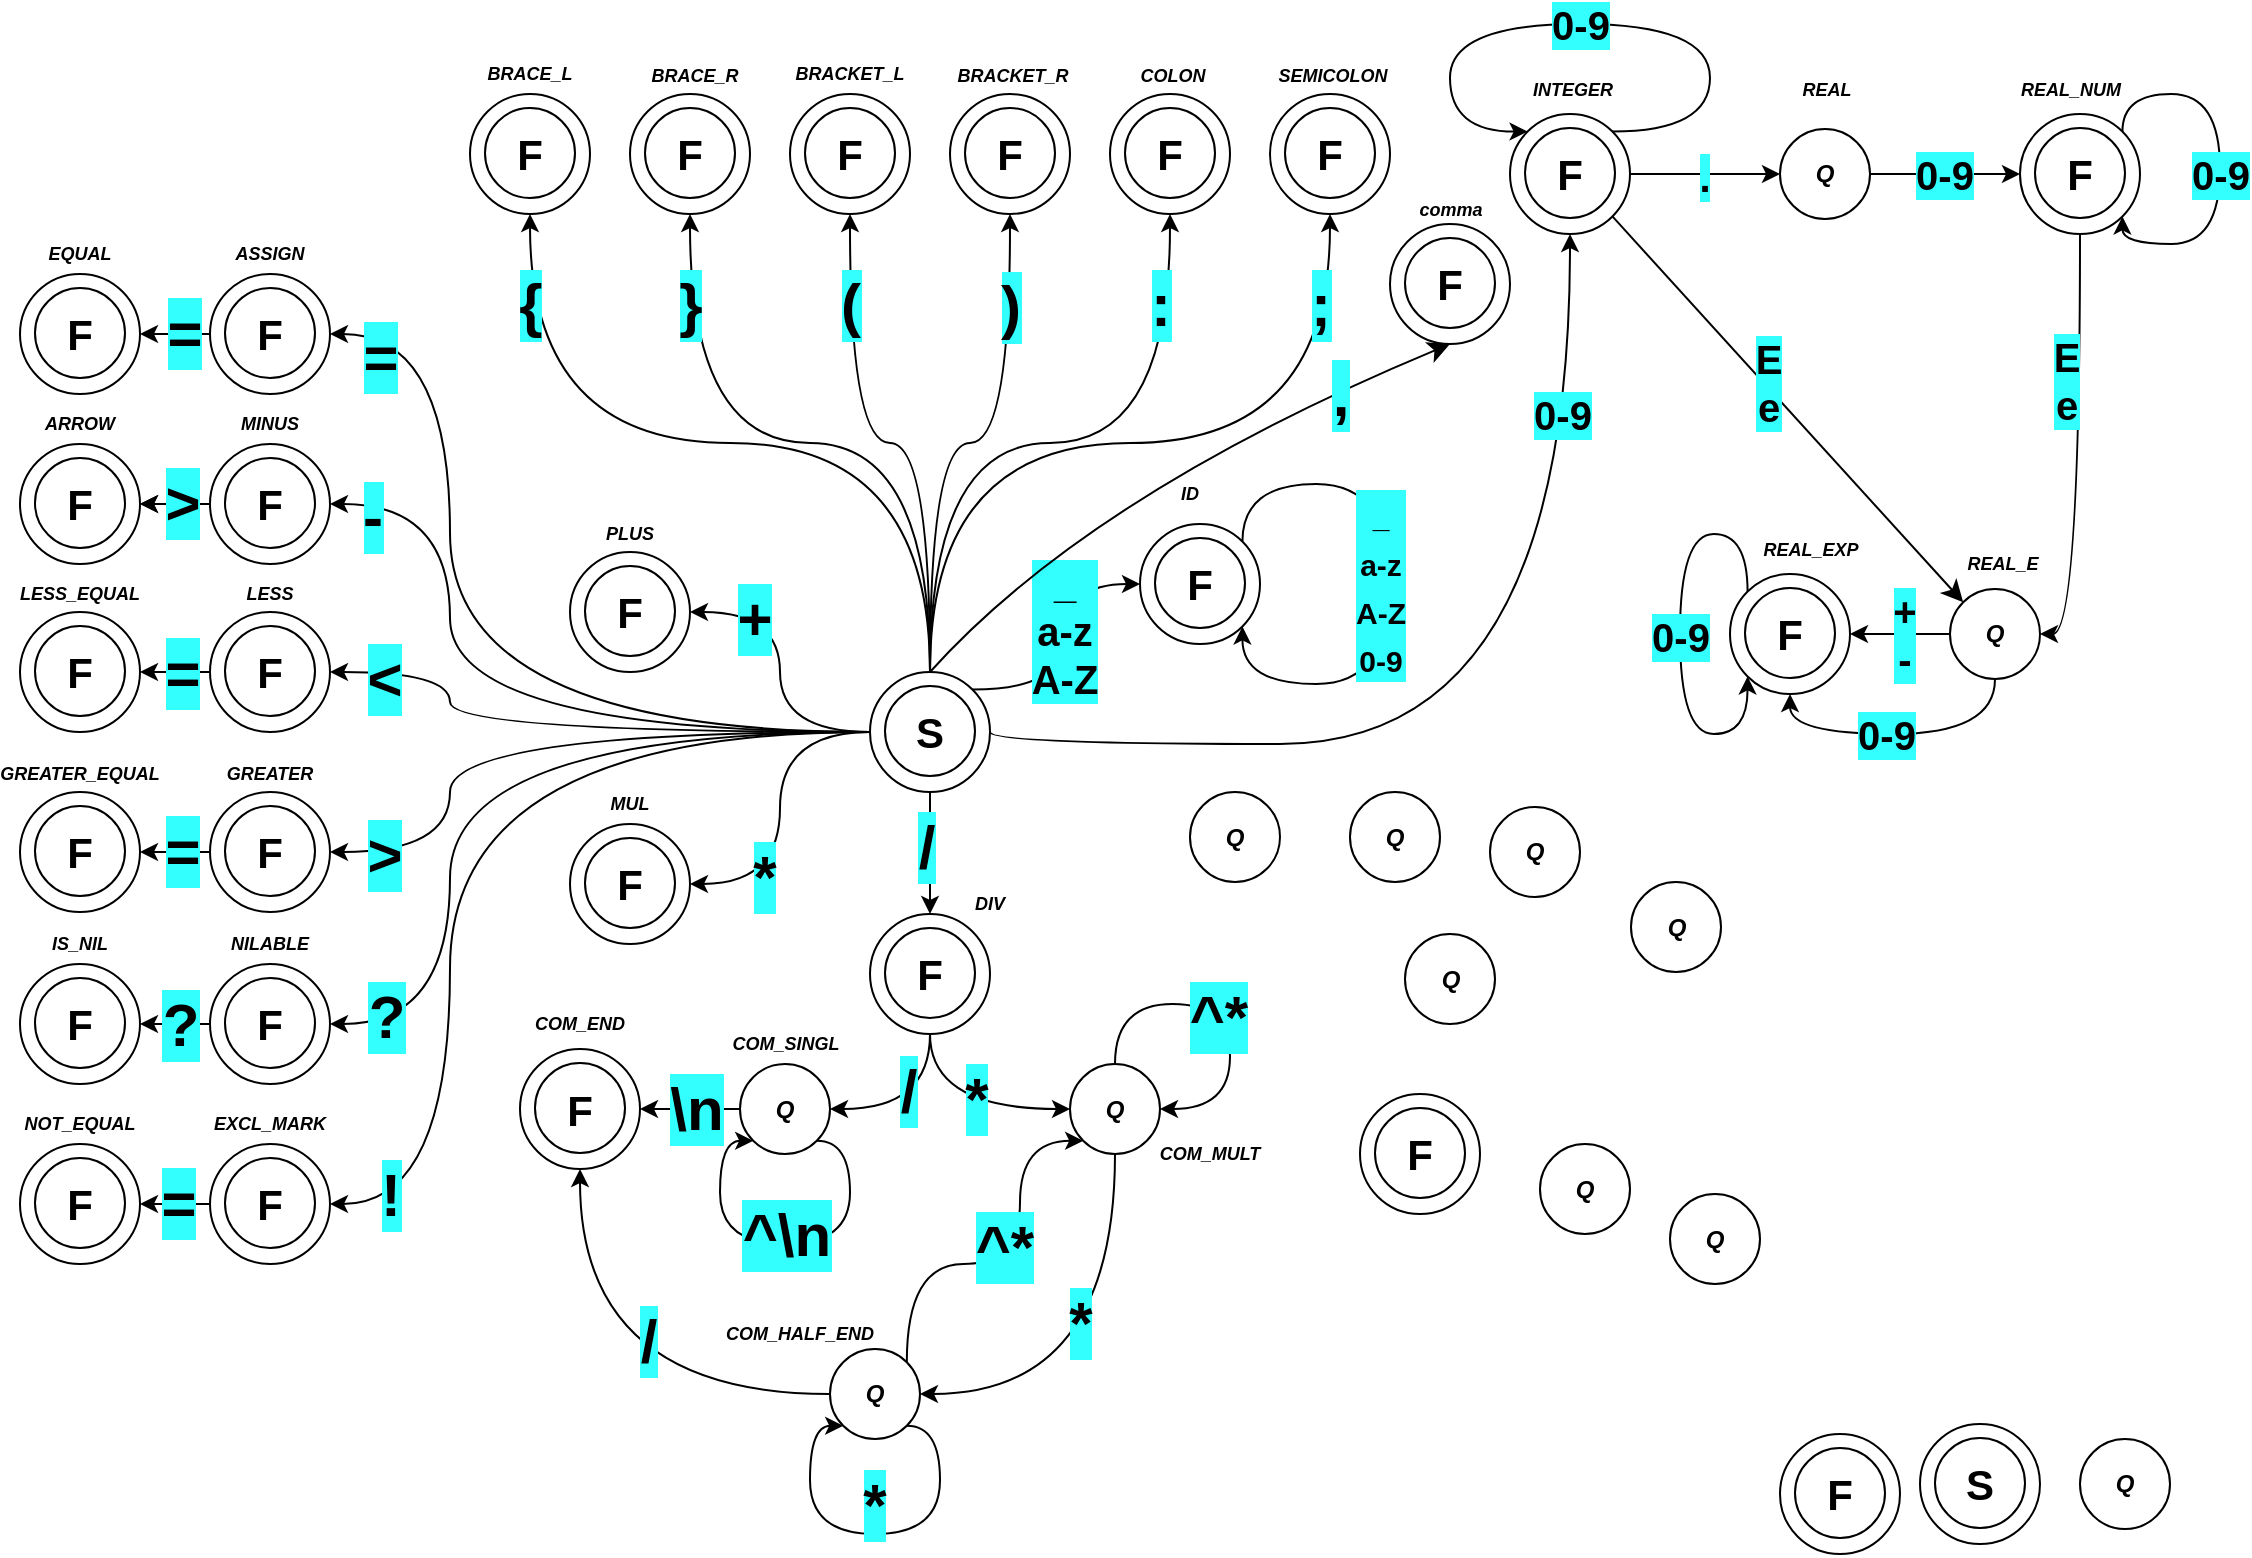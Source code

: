 <mxfile version="20.5.3" type="github">
  <diagram name="Страница — 1" id="OEXieys6IyBbqHFSCYJF">
    <mxGraphModel dx="653" dy="307" grid="1" gridSize="5" guides="1" tooltips="1" connect="1" arrows="1" fold="1" page="1" pageScale="1" pageWidth="1169" pageHeight="827" math="0" shadow="0">
      <root>
        <mxCell id="0" />
        <mxCell id="1" parent="0" />
        <mxCell id="LYe48fv7NBrQbQcGyMcg-10" value="" style="group" parent="1" vertex="1" connectable="0">
          <mxGeometry x="455" y="344" width="60" height="60" as="geometry" />
        </mxCell>
        <mxCell id="LYe48fv7NBrQbQcGyMcg-6" value="" style="ellipse;whiteSpace=wrap;html=1;aspect=fixed;" parent="LYe48fv7NBrQbQcGyMcg-10" vertex="1">
          <mxGeometry width="60" height="60" as="geometry" />
        </mxCell>
        <mxCell id="LYe48fv7NBrQbQcGyMcg-8" value="" style="ellipse;whiteSpace=wrap;html=1;aspect=fixed;" parent="LYe48fv7NBrQbQcGyMcg-10" vertex="1">
          <mxGeometry x="7.5" y="7" width="45" height="45" as="geometry" />
        </mxCell>
        <mxCell id="LYe48fv7NBrQbQcGyMcg-9" value="&lt;b&gt;&lt;font style=&quot;font-size: 21px;&quot;&gt;S&lt;/font&gt;&lt;/b&gt;" style="text;html=1;strokeColor=none;fillColor=none;align=center;verticalAlign=middle;whiteSpace=wrap;rounded=0;" parent="LYe48fv7NBrQbQcGyMcg-10" vertex="1">
          <mxGeometry x="15" y="15" width="30" height="30" as="geometry" />
        </mxCell>
        <mxCell id="LYe48fv7NBrQbQcGyMcg-19" value="" style="group;movable=1;resizable=1;rotatable=1;deletable=1;editable=1;locked=0;connectable=1;" parent="1" vertex="1" connectable="0">
          <mxGeometry x="715" y="120" width="60" height="60" as="geometry" />
        </mxCell>
        <mxCell id="LYe48fv7NBrQbQcGyMcg-20" value="" style="ellipse;whiteSpace=wrap;html=1;aspect=fixed;movable=1;resizable=1;rotatable=1;deletable=1;editable=1;locked=0;connectable=1;" parent="LYe48fv7NBrQbQcGyMcg-19" vertex="1">
          <mxGeometry width="60" height="60" as="geometry" />
        </mxCell>
        <mxCell id="LYe48fv7NBrQbQcGyMcg-21" value="" style="ellipse;whiteSpace=wrap;html=1;aspect=fixed;movable=1;resizable=1;rotatable=1;deletable=1;editable=1;locked=0;connectable=1;" parent="LYe48fv7NBrQbQcGyMcg-19" vertex="1">
          <mxGeometry x="7.5" y="7" width="45" height="45" as="geometry" />
        </mxCell>
        <mxCell id="LYe48fv7NBrQbQcGyMcg-22" value="&lt;span style=&quot;font-size: 21px;&quot;&gt;&lt;b&gt;F&lt;/b&gt;&lt;/span&gt;" style="text;html=1;strokeColor=none;fillColor=none;align=center;verticalAlign=middle;whiteSpace=wrap;rounded=0;movable=1;resizable=1;rotatable=1;deletable=1;editable=1;locked=0;connectable=1;" parent="LYe48fv7NBrQbQcGyMcg-19" vertex="1">
          <mxGeometry y="15" width="60" height="30" as="geometry" />
        </mxCell>
        <mxCell id="LYe48fv7NBrQbQcGyMcg-423" style="edgeStyle=orthogonalEdgeStyle;rounded=0;orthogonalLoop=1;jettySize=auto;html=1;exitX=1;exitY=0.5;exitDx=0;exitDy=0;entryX=0;entryY=0.5;entryDx=0;entryDy=0;" parent="1" source="LYe48fv7NBrQbQcGyMcg-23" target="LYe48fv7NBrQbQcGyMcg-422" edge="1">
          <mxGeometry relative="1" as="geometry" />
        </mxCell>
        <mxCell id="LYe48fv7NBrQbQcGyMcg-424" value="0-9" style="edgeLabel;html=1;align=center;verticalAlign=middle;resizable=0;points=[];fontSize=20;fontStyle=1;labelBackgroundColor=#33FFFF;" parent="LYe48fv7NBrQbQcGyMcg-423" vertex="1" connectable="0">
          <mxGeometry x="-0.013" relative="1" as="geometry">
            <mxPoint as="offset" />
          </mxGeometry>
        </mxCell>
        <mxCell id="LYe48fv7NBrQbQcGyMcg-23" value="&lt;b&gt;&lt;i&gt;Q&lt;/i&gt;&lt;/b&gt;" style="ellipse;whiteSpace=wrap;html=1;aspect=fixed;container=0;movable=1;resizable=1;rotatable=1;deletable=1;editable=1;locked=0;connectable=1;" parent="1" vertex="1">
          <mxGeometry x="910" y="72.5" width="45" height="45" as="geometry" />
        </mxCell>
        <mxCell id="LYe48fv7NBrQbQcGyMcg-24" value="" style="group;movable=1;resizable=1;rotatable=1;deletable=1;editable=1;locked=0;connectable=1;" parent="1" vertex="1" connectable="0">
          <mxGeometry x="980" y="720" width="60" height="60" as="geometry" />
        </mxCell>
        <mxCell id="LYe48fv7NBrQbQcGyMcg-25" value="" style="ellipse;whiteSpace=wrap;html=1;aspect=fixed;movable=0;resizable=0;rotatable=0;deletable=0;editable=0;locked=1;connectable=0;" parent="LYe48fv7NBrQbQcGyMcg-24" vertex="1">
          <mxGeometry width="60" height="60" as="geometry" />
        </mxCell>
        <mxCell id="LYe48fv7NBrQbQcGyMcg-26" value="" style="ellipse;whiteSpace=wrap;html=1;aspect=fixed;movable=0;resizable=0;rotatable=0;deletable=0;editable=0;locked=1;connectable=0;" parent="LYe48fv7NBrQbQcGyMcg-24" vertex="1">
          <mxGeometry x="7.5" y="7" width="45" height="45" as="geometry" />
        </mxCell>
        <mxCell id="LYe48fv7NBrQbQcGyMcg-27" value="&lt;b&gt;&lt;font style=&quot;font-size: 21px;&quot;&gt;S&lt;/font&gt;&lt;/b&gt;" style="text;html=1;strokeColor=none;fillColor=none;align=center;verticalAlign=middle;whiteSpace=wrap;rounded=0;movable=0;resizable=0;rotatable=0;deletable=0;editable=0;locked=1;connectable=0;" parent="LYe48fv7NBrQbQcGyMcg-24" vertex="1">
          <mxGeometry y="15" width="60" height="30" as="geometry" />
        </mxCell>
        <mxCell id="LYe48fv7NBrQbQcGyMcg-33" value="" style="group;movable=1;resizable=1;rotatable=1;deletable=1;editable=1;locked=0;connectable=1;" parent="1" vertex="1" connectable="0">
          <mxGeometry x="255" y="55" width="60" height="60" as="geometry" />
        </mxCell>
        <mxCell id="LYe48fv7NBrQbQcGyMcg-34" value="" style="ellipse;whiteSpace=wrap;html=1;aspect=fixed;movable=1;resizable=1;rotatable=1;deletable=1;editable=1;locked=0;connectable=1;" parent="LYe48fv7NBrQbQcGyMcg-33" vertex="1">
          <mxGeometry width="60" height="60" as="geometry" />
        </mxCell>
        <mxCell id="LYe48fv7NBrQbQcGyMcg-35" value="" style="ellipse;whiteSpace=wrap;html=1;aspect=fixed;movable=1;resizable=1;rotatable=1;deletable=1;editable=1;locked=0;connectable=1;" parent="LYe48fv7NBrQbQcGyMcg-33" vertex="1">
          <mxGeometry x="7.5" y="7" width="45" height="45" as="geometry" />
        </mxCell>
        <mxCell id="LYe48fv7NBrQbQcGyMcg-36" value="&lt;span style=&quot;font-size: 21px;&quot;&gt;&lt;b&gt;F&lt;/b&gt;&lt;/span&gt;" style="text;html=1;strokeColor=none;fillColor=none;align=center;verticalAlign=middle;whiteSpace=wrap;rounded=0;movable=1;resizable=1;rotatable=1;deletable=1;editable=1;locked=0;connectable=1;" parent="LYe48fv7NBrQbQcGyMcg-33" vertex="1">
          <mxGeometry y="15" width="60" height="30" as="geometry" />
        </mxCell>
        <mxCell id="LYe48fv7NBrQbQcGyMcg-37" value="" style="group;movable=1;resizable=1;rotatable=1;deletable=1;editable=1;locked=0;connectable=1;" parent="1" vertex="1" connectable="0">
          <mxGeometry x="335" y="55" width="60" height="60" as="geometry" />
        </mxCell>
        <mxCell id="LYe48fv7NBrQbQcGyMcg-38" value="" style="ellipse;whiteSpace=wrap;html=1;aspect=fixed;movable=1;resizable=1;rotatable=1;deletable=1;editable=1;locked=0;connectable=1;" parent="LYe48fv7NBrQbQcGyMcg-37" vertex="1">
          <mxGeometry width="60" height="60" as="geometry" />
        </mxCell>
        <mxCell id="LYe48fv7NBrQbQcGyMcg-39" value="" style="ellipse;whiteSpace=wrap;html=1;aspect=fixed;movable=1;resizable=1;rotatable=1;deletable=1;editable=1;locked=0;connectable=1;" parent="LYe48fv7NBrQbQcGyMcg-37" vertex="1">
          <mxGeometry x="7.5" y="7" width="45" height="45" as="geometry" />
        </mxCell>
        <mxCell id="LYe48fv7NBrQbQcGyMcg-40" value="&lt;span style=&quot;font-size: 21px;&quot;&gt;&lt;b&gt;F&lt;/b&gt;&lt;/span&gt;" style="text;html=1;strokeColor=none;fillColor=none;align=center;verticalAlign=middle;whiteSpace=wrap;rounded=0;movable=1;resizable=1;rotatable=1;deletable=1;editable=1;locked=0;connectable=1;" parent="LYe48fv7NBrQbQcGyMcg-37" vertex="1">
          <mxGeometry y="15" width="60" height="30" as="geometry" />
        </mxCell>
        <mxCell id="LYe48fv7NBrQbQcGyMcg-50" value="" style="group;movable=1;resizable=1;rotatable=1;deletable=1;editable=1;locked=0;connectable=1;" parent="1" vertex="1" connectable="0">
          <mxGeometry x="415" y="55" width="60" height="60" as="geometry" />
        </mxCell>
        <mxCell id="LYe48fv7NBrQbQcGyMcg-51" value="" style="ellipse;whiteSpace=wrap;html=1;aspect=fixed;movable=1;resizable=1;rotatable=1;deletable=1;editable=1;locked=0;connectable=1;" parent="LYe48fv7NBrQbQcGyMcg-50" vertex="1">
          <mxGeometry width="60" height="60" as="geometry" />
        </mxCell>
        <mxCell id="LYe48fv7NBrQbQcGyMcg-52" value="" style="ellipse;whiteSpace=wrap;html=1;aspect=fixed;movable=1;resizable=1;rotatable=1;deletable=1;editable=1;locked=0;connectable=1;" parent="LYe48fv7NBrQbQcGyMcg-50" vertex="1">
          <mxGeometry x="7.5" y="7" width="45" height="45" as="geometry" />
        </mxCell>
        <mxCell id="LYe48fv7NBrQbQcGyMcg-53" value="&lt;span style=&quot;font-size: 21px;&quot;&gt;&lt;b&gt;F&lt;/b&gt;&lt;/span&gt;" style="text;html=1;strokeColor=none;fillColor=none;align=center;verticalAlign=middle;whiteSpace=wrap;rounded=0;movable=1;resizable=1;rotatable=1;deletable=1;editable=1;locked=0;connectable=1;" parent="LYe48fv7NBrQbQcGyMcg-50" vertex="1">
          <mxGeometry y="15" width="60" height="30" as="geometry" />
        </mxCell>
        <mxCell id="LYe48fv7NBrQbQcGyMcg-54" value="" style="group;movable=1;resizable=1;rotatable=1;deletable=1;editable=1;locked=0;connectable=1;" parent="1" vertex="1" connectable="0">
          <mxGeometry x="495" y="55" width="60" height="60" as="geometry" />
        </mxCell>
        <mxCell id="LYe48fv7NBrQbQcGyMcg-55" value="" style="ellipse;whiteSpace=wrap;html=1;aspect=fixed;movable=1;resizable=1;rotatable=1;deletable=1;editable=1;locked=0;connectable=1;" parent="LYe48fv7NBrQbQcGyMcg-54" vertex="1">
          <mxGeometry width="60" height="60" as="geometry" />
        </mxCell>
        <mxCell id="LYe48fv7NBrQbQcGyMcg-56" value="" style="ellipse;whiteSpace=wrap;html=1;aspect=fixed;movable=1;resizable=1;rotatable=1;deletable=1;editable=1;locked=0;connectable=1;" parent="LYe48fv7NBrQbQcGyMcg-54" vertex="1">
          <mxGeometry x="7.5" y="7" width="45" height="45" as="geometry" />
        </mxCell>
        <mxCell id="LYe48fv7NBrQbQcGyMcg-57" value="&lt;span style=&quot;font-size: 21px;&quot;&gt;&lt;b&gt;F&lt;/b&gt;&lt;/span&gt;" style="text;html=1;strokeColor=none;fillColor=none;align=center;verticalAlign=middle;whiteSpace=wrap;rounded=0;movable=1;resizable=1;rotatable=1;deletable=1;editable=1;locked=0;connectable=1;" parent="LYe48fv7NBrQbQcGyMcg-54" vertex="1">
          <mxGeometry y="15" width="60" height="30" as="geometry" />
        </mxCell>
        <mxCell id="LYe48fv7NBrQbQcGyMcg-63" value="" style="group;movable=1;resizable=1;rotatable=1;deletable=1;editable=1;locked=0;connectable=1;" parent="1" vertex="1" connectable="0">
          <mxGeometry x="575" y="55" width="60" height="60" as="geometry" />
        </mxCell>
        <mxCell id="LYe48fv7NBrQbQcGyMcg-64" value="" style="ellipse;whiteSpace=wrap;html=1;aspect=fixed;movable=1;resizable=1;rotatable=1;deletable=1;editable=1;locked=0;connectable=1;" parent="LYe48fv7NBrQbQcGyMcg-63" vertex="1">
          <mxGeometry width="60" height="60" as="geometry" />
        </mxCell>
        <mxCell id="LYe48fv7NBrQbQcGyMcg-65" value="" style="ellipse;whiteSpace=wrap;html=1;aspect=fixed;movable=1;resizable=1;rotatable=1;deletable=1;editable=1;locked=0;connectable=1;" parent="LYe48fv7NBrQbQcGyMcg-63" vertex="1">
          <mxGeometry x="7.5" y="7" width="45" height="45" as="geometry" />
        </mxCell>
        <mxCell id="LYe48fv7NBrQbQcGyMcg-66" value="&lt;span style=&quot;font-size: 21px;&quot;&gt;&lt;b&gt;F&lt;/b&gt;&lt;/span&gt;" style="text;html=1;strokeColor=none;fillColor=none;align=center;verticalAlign=middle;whiteSpace=wrap;rounded=0;movable=1;resizable=1;rotatable=1;deletable=1;editable=1;locked=0;connectable=1;" parent="LYe48fv7NBrQbQcGyMcg-63" vertex="1">
          <mxGeometry y="15" width="60" height="30" as="geometry" />
        </mxCell>
        <mxCell id="LYe48fv7NBrQbQcGyMcg-67" value="" style="group;movable=1;resizable=1;rotatable=1;deletable=1;editable=1;locked=0;connectable=1;" parent="1" vertex="1" connectable="0">
          <mxGeometry x="655" y="55" width="60" height="60" as="geometry" />
        </mxCell>
        <mxCell id="LYe48fv7NBrQbQcGyMcg-68" value="" style="ellipse;whiteSpace=wrap;html=1;aspect=fixed;movable=1;resizable=1;rotatable=1;deletable=1;editable=1;locked=0;connectable=1;" parent="LYe48fv7NBrQbQcGyMcg-67" vertex="1">
          <mxGeometry width="60" height="60" as="geometry" />
        </mxCell>
        <mxCell id="LYe48fv7NBrQbQcGyMcg-69" value="" style="ellipse;whiteSpace=wrap;html=1;aspect=fixed;movable=1;resizable=1;rotatable=1;deletable=1;editable=1;locked=0;connectable=1;" parent="LYe48fv7NBrQbQcGyMcg-67" vertex="1">
          <mxGeometry x="7.5" y="7" width="45" height="45" as="geometry" />
        </mxCell>
        <mxCell id="LYe48fv7NBrQbQcGyMcg-70" value="&lt;span style=&quot;font-size: 21px;&quot;&gt;&lt;b&gt;F&lt;/b&gt;&lt;/span&gt;" style="text;html=1;strokeColor=none;fillColor=none;align=center;verticalAlign=middle;whiteSpace=wrap;rounded=0;movable=1;resizable=1;rotatable=1;deletable=1;editable=1;locked=0;connectable=1;" parent="LYe48fv7NBrQbQcGyMcg-67" vertex="1">
          <mxGeometry y="15" width="60" height="30" as="geometry" />
        </mxCell>
        <mxCell id="LYe48fv7NBrQbQcGyMcg-73" style="edgeStyle=orthogonalEdgeStyle;orthogonalLoop=1;jettySize=auto;html=1;exitX=0.5;exitY=0;exitDx=0;exitDy=0;entryX=0.5;entryY=1;entryDx=0;entryDy=0;curved=1;" parent="1" source="LYe48fv7NBrQbQcGyMcg-6" target="LYe48fv7NBrQbQcGyMcg-33" edge="1">
          <mxGeometry relative="1" as="geometry" />
        </mxCell>
        <mxCell id="LYe48fv7NBrQbQcGyMcg-94" value="{" style="edgeLabel;html=1;align=center;verticalAlign=middle;resizable=0;points=[];fontStyle=1;fontSize=30;labelBackgroundColor=#33FFFF;" parent="LYe48fv7NBrQbQcGyMcg-73" vertex="1" connectable="0">
          <mxGeometry x="0.604" y="-17" relative="1" as="geometry">
            <mxPoint x="-17" y="-40" as="offset" />
          </mxGeometry>
        </mxCell>
        <mxCell id="LYe48fv7NBrQbQcGyMcg-74" style="edgeStyle=orthogonalEdgeStyle;orthogonalLoop=1;jettySize=auto;html=1;exitX=0.5;exitY=0;exitDx=0;exitDy=0;entryX=0.5;entryY=1;entryDx=0;entryDy=0;curved=1;" parent="1" source="LYe48fv7NBrQbQcGyMcg-6" target="LYe48fv7NBrQbQcGyMcg-38" edge="1">
          <mxGeometry relative="1" as="geometry" />
        </mxCell>
        <mxCell id="LYe48fv7NBrQbQcGyMcg-95" value="}" style="edgeLabel;html=1;align=center;verticalAlign=middle;resizable=0;points=[];fontStyle=1;fontSize=30;labelBackgroundColor=#33FFFF;" parent="LYe48fv7NBrQbQcGyMcg-74" vertex="1" connectable="0">
          <mxGeometry x="0.531" y="-10" relative="1" as="geometry">
            <mxPoint x="-10" y="-37" as="offset" />
          </mxGeometry>
        </mxCell>
        <mxCell id="LYe48fv7NBrQbQcGyMcg-75" style="edgeStyle=orthogonalEdgeStyle;orthogonalLoop=1;jettySize=auto;html=1;exitX=0.5;exitY=0;exitDx=0;exitDy=0;entryX=0.5;entryY=1;entryDx=0;entryDy=0;curved=1;" parent="1" source="LYe48fv7NBrQbQcGyMcg-6" target="LYe48fv7NBrQbQcGyMcg-50" edge="1">
          <mxGeometry relative="1" as="geometry" />
        </mxCell>
        <mxCell id="LYe48fv7NBrQbQcGyMcg-96" value="(" style="edgeLabel;html=1;align=center;verticalAlign=middle;resizable=0;points=[];fontStyle=1;fontSize=30;labelBackgroundColor=#33FFFF;" parent="LYe48fv7NBrQbQcGyMcg-75" vertex="1" connectable="0">
          <mxGeometry x="0.389" y="-5" relative="1" as="geometry">
            <mxPoint x="-5" y="-37" as="offset" />
          </mxGeometry>
        </mxCell>
        <mxCell id="LYe48fv7NBrQbQcGyMcg-76" style="edgeStyle=orthogonalEdgeStyle;orthogonalLoop=1;jettySize=auto;html=1;exitX=0.5;exitY=0;exitDx=0;exitDy=0;entryX=0.5;entryY=1;entryDx=0;entryDy=0;curved=1;" parent="1" source="LYe48fv7NBrQbQcGyMcg-6" target="LYe48fv7NBrQbQcGyMcg-54" edge="1">
          <mxGeometry relative="1" as="geometry" />
        </mxCell>
        <mxCell id="LYe48fv7NBrQbQcGyMcg-97" value=")" style="edgeLabel;html=1;align=center;verticalAlign=middle;resizable=0;points=[];fontStyle=1;fontSize=30;labelBackgroundColor=#33FFFF;" parent="LYe48fv7NBrQbQcGyMcg-76" vertex="1" connectable="0">
          <mxGeometry x="0.356" y="7" relative="1" as="geometry">
            <mxPoint x="7" y="-41" as="offset" />
          </mxGeometry>
        </mxCell>
        <mxCell id="LYe48fv7NBrQbQcGyMcg-77" style="edgeStyle=orthogonalEdgeStyle;orthogonalLoop=1;jettySize=auto;html=1;exitX=0.5;exitY=0;exitDx=0;exitDy=0;entryX=0.5;entryY=1;entryDx=0;entryDy=0;curved=1;" parent="1" source="LYe48fv7NBrQbQcGyMcg-6" target="LYe48fv7NBrQbQcGyMcg-64" edge="1">
          <mxGeometry relative="1" as="geometry" />
        </mxCell>
        <mxCell id="LYe48fv7NBrQbQcGyMcg-98" value=":" style="edgeLabel;html=1;align=center;verticalAlign=middle;resizable=0;points=[];fontStyle=1;fontSize=30;labelBackgroundColor=#33FFFF;" parent="LYe48fv7NBrQbQcGyMcg-77" vertex="1" connectable="0">
          <mxGeometry x="0.532" y="11" relative="1" as="geometry">
            <mxPoint x="6" y="-37" as="offset" />
          </mxGeometry>
        </mxCell>
        <mxCell id="LYe48fv7NBrQbQcGyMcg-78" style="edgeStyle=orthogonalEdgeStyle;orthogonalLoop=1;jettySize=auto;html=1;exitX=0.5;exitY=0;exitDx=0;exitDy=0;entryX=0.5;entryY=1;entryDx=0;entryDy=0;curved=1;" parent="1" source="LYe48fv7NBrQbQcGyMcg-6" target="LYe48fv7NBrQbQcGyMcg-67" edge="1">
          <mxGeometry relative="1" as="geometry" />
        </mxCell>
        <mxCell id="LYe48fv7NBrQbQcGyMcg-99" value=";" style="edgeLabel;html=1;align=center;verticalAlign=middle;resizable=0;points=[];fontStyle=1;fontSize=30;labelBackgroundColor=#33FFFF;" parent="LYe48fv7NBrQbQcGyMcg-78" vertex="1" connectable="0">
          <mxGeometry x="0.598" y="18" relative="1" as="geometry">
            <mxPoint x="13" y="-41" as="offset" />
          </mxGeometry>
        </mxCell>
        <mxCell id="LYe48fv7NBrQbQcGyMcg-100" value="BRACKET_L" style="text;html=1;strokeColor=none;fillColor=none;align=center;verticalAlign=middle;whiteSpace=wrap;rounded=0;fontSize=9;fontStyle=3" parent="1" vertex="1">
          <mxGeometry x="415" y="30" width="60" height="30" as="geometry" />
        </mxCell>
        <mxCell id="LYe48fv7NBrQbQcGyMcg-101" value="BRACE_L" style="text;html=1;strokeColor=none;fillColor=none;align=center;verticalAlign=middle;whiteSpace=wrap;rounded=0;fontSize=9;fontStyle=3" parent="1" vertex="1">
          <mxGeometry x="255" y="30" width="60" height="30" as="geometry" />
        </mxCell>
        <mxCell id="LYe48fv7NBrQbQcGyMcg-102" value="BRACE_R" style="text;html=1;align=center;verticalAlign=middle;resizable=0;points=[];autosize=1;strokeColor=none;fillColor=none;fontSize=9;fontStyle=3" parent="1" vertex="1">
          <mxGeometry x="334" y="33" width="65" height="25" as="geometry" />
        </mxCell>
        <mxCell id="LYe48fv7NBrQbQcGyMcg-103" value="BRACKET_R" style="text;html=1;align=center;verticalAlign=middle;resizable=0;points=[];autosize=1;strokeColor=none;fillColor=none;fontSize=9;fontStyle=3" parent="1" vertex="1">
          <mxGeometry x="488.5" y="33" width="75" height="25" as="geometry" />
        </mxCell>
        <mxCell id="LYe48fv7NBrQbQcGyMcg-104" value="COLON" style="text;html=1;align=center;verticalAlign=middle;resizable=0;points=[];autosize=1;strokeColor=none;fillColor=none;fontSize=9;fontStyle=3" parent="1" vertex="1">
          <mxGeometry x="578.5" y="33" width="55" height="25" as="geometry" />
        </mxCell>
        <mxCell id="LYe48fv7NBrQbQcGyMcg-105" value="SEMICOLON" style="text;html=1;align=center;verticalAlign=middle;resizable=0;points=[];autosize=1;strokeColor=none;fillColor=none;fontSize=9;fontStyle=3" parent="1" vertex="1">
          <mxGeometry x="648.5" y="33" width="75" height="25" as="geometry" />
        </mxCell>
        <mxCell id="LYe48fv7NBrQbQcGyMcg-106" value="" style="group;movable=1;resizable=1;rotatable=1;deletable=1;editable=1;locked=0;connectable=1;" parent="1" vertex="1" connectable="0">
          <mxGeometry x="305" y="420" width="60" height="60" as="geometry" />
        </mxCell>
        <mxCell id="LYe48fv7NBrQbQcGyMcg-107" value="" style="ellipse;whiteSpace=wrap;html=1;aspect=fixed;movable=1;resizable=1;rotatable=1;deletable=1;editable=1;locked=0;connectable=1;" parent="LYe48fv7NBrQbQcGyMcg-106" vertex="1">
          <mxGeometry width="60" height="60" as="geometry" />
        </mxCell>
        <mxCell id="LYe48fv7NBrQbQcGyMcg-108" value="" style="ellipse;whiteSpace=wrap;html=1;aspect=fixed;movable=1;resizable=1;rotatable=1;deletable=1;editable=1;locked=0;connectable=1;" parent="LYe48fv7NBrQbQcGyMcg-106" vertex="1">
          <mxGeometry x="7.5" y="7" width="45" height="45" as="geometry" />
        </mxCell>
        <mxCell id="LYe48fv7NBrQbQcGyMcg-109" value="&lt;span style=&quot;font-size: 21px;&quot;&gt;&lt;b&gt;F&lt;/b&gt;&lt;/span&gt;" style="text;html=1;strokeColor=none;fillColor=none;align=center;verticalAlign=middle;whiteSpace=wrap;rounded=0;movable=1;resizable=1;rotatable=1;deletable=1;editable=1;locked=0;connectable=1;" parent="LYe48fv7NBrQbQcGyMcg-106" vertex="1">
          <mxGeometry y="15" width="60" height="30" as="geometry" />
        </mxCell>
        <mxCell id="LYe48fv7NBrQbQcGyMcg-142" value="" style="group;movable=1;resizable=1;rotatable=1;deletable=1;editable=1;locked=0;connectable=1;" parent="1" vertex="1" connectable="0">
          <mxGeometry x="305" y="284" width="60" height="60" as="geometry" />
        </mxCell>
        <mxCell id="LYe48fv7NBrQbQcGyMcg-143" value="" style="ellipse;whiteSpace=wrap;html=1;aspect=fixed;movable=1;resizable=1;rotatable=1;deletable=1;editable=1;locked=0;connectable=1;" parent="LYe48fv7NBrQbQcGyMcg-142" vertex="1">
          <mxGeometry width="60" height="60" as="geometry" />
        </mxCell>
        <mxCell id="LYe48fv7NBrQbQcGyMcg-144" value="" style="ellipse;whiteSpace=wrap;html=1;aspect=fixed;movable=1;resizable=1;rotatable=1;deletable=1;editable=1;locked=0;connectable=1;" parent="LYe48fv7NBrQbQcGyMcg-142" vertex="1">
          <mxGeometry x="7.5" y="7" width="45" height="45" as="geometry" />
        </mxCell>
        <mxCell id="LYe48fv7NBrQbQcGyMcg-145" value="&lt;span style=&quot;font-size: 21px;&quot;&gt;&lt;b&gt;F&lt;/b&gt;&lt;/span&gt;" style="text;html=1;strokeColor=none;fillColor=none;align=center;verticalAlign=middle;whiteSpace=wrap;rounded=0;movable=1;resizable=1;rotatable=1;deletable=1;editable=1;locked=0;connectable=1;" parent="LYe48fv7NBrQbQcGyMcg-142" vertex="1">
          <mxGeometry y="15" width="60" height="30" as="geometry" />
        </mxCell>
        <mxCell id="LYe48fv7NBrQbQcGyMcg-146" value="" style="group;movable=1;resizable=1;rotatable=1;deletable=1;editable=1;locked=0;connectable=1;" parent="1" vertex="1" connectable="0">
          <mxGeometry x="125" y="230" width="60" height="60" as="geometry" />
        </mxCell>
        <mxCell id="LYe48fv7NBrQbQcGyMcg-147" value="" style="ellipse;whiteSpace=wrap;html=1;aspect=fixed;movable=1;resizable=1;rotatable=1;deletable=1;editable=1;locked=0;connectable=1;" parent="LYe48fv7NBrQbQcGyMcg-146" vertex="1">
          <mxGeometry width="60" height="60" as="geometry" />
        </mxCell>
        <mxCell id="LYe48fv7NBrQbQcGyMcg-148" value="" style="ellipse;whiteSpace=wrap;html=1;aspect=fixed;movable=1;resizable=1;rotatable=1;deletable=1;editable=1;locked=0;connectable=1;" parent="LYe48fv7NBrQbQcGyMcg-146" vertex="1">
          <mxGeometry x="7.5" y="7" width="45" height="45" as="geometry" />
        </mxCell>
        <mxCell id="LYe48fv7NBrQbQcGyMcg-149" value="&lt;span style=&quot;font-size: 21px;&quot;&gt;&lt;b&gt;F&lt;/b&gt;&lt;/span&gt;" style="text;html=1;strokeColor=none;fillColor=none;align=center;verticalAlign=middle;whiteSpace=wrap;rounded=0;movable=1;resizable=1;rotatable=1;deletable=1;editable=1;locked=0;connectable=1;" parent="LYe48fv7NBrQbQcGyMcg-146" vertex="1">
          <mxGeometry y="15" width="60" height="30" as="geometry" />
        </mxCell>
        <mxCell id="LYe48fv7NBrQbQcGyMcg-150" value="" style="group;movable=1;resizable=1;rotatable=1;deletable=1;editable=1;locked=0;connectable=1;" parent="1" vertex="1" connectable="0">
          <mxGeometry x="125" y="145" width="60" height="60" as="geometry" />
        </mxCell>
        <mxCell id="LYe48fv7NBrQbQcGyMcg-151" value="" style="ellipse;whiteSpace=wrap;html=1;aspect=fixed;movable=1;resizable=1;rotatable=1;deletable=1;editable=1;locked=0;connectable=1;" parent="LYe48fv7NBrQbQcGyMcg-150" vertex="1">
          <mxGeometry width="60" height="60" as="geometry" />
        </mxCell>
        <mxCell id="LYe48fv7NBrQbQcGyMcg-152" value="" style="ellipse;whiteSpace=wrap;html=1;aspect=fixed;movable=1;resizable=1;rotatable=1;deletable=1;editable=1;locked=0;connectable=1;" parent="LYe48fv7NBrQbQcGyMcg-150" vertex="1">
          <mxGeometry x="7.5" y="7" width="45" height="45" as="geometry" />
        </mxCell>
        <mxCell id="LYe48fv7NBrQbQcGyMcg-153" value="&lt;span style=&quot;font-size: 21px;&quot;&gt;&lt;b&gt;F&lt;/b&gt;&lt;/span&gt;" style="text;html=1;strokeColor=none;fillColor=none;align=center;verticalAlign=middle;whiteSpace=wrap;rounded=0;movable=1;resizable=1;rotatable=1;deletable=1;editable=1;locked=0;connectable=1;" parent="LYe48fv7NBrQbQcGyMcg-150" vertex="1">
          <mxGeometry y="15" width="60" height="30" as="geometry" />
        </mxCell>
        <mxCell id="LYe48fv7NBrQbQcGyMcg-171" value="" style="group;movable=1;resizable=1;rotatable=1;deletable=1;editable=1;locked=0;connectable=1;" parent="1" vertex="1" connectable="0">
          <mxGeometry x="125" y="314" width="60" height="60" as="geometry" />
        </mxCell>
        <mxCell id="LYe48fv7NBrQbQcGyMcg-172" value="" style="ellipse;whiteSpace=wrap;html=1;aspect=fixed;movable=1;resizable=1;rotatable=1;deletable=1;editable=1;locked=0;connectable=1;" parent="LYe48fv7NBrQbQcGyMcg-171" vertex="1">
          <mxGeometry width="60" height="60" as="geometry" />
        </mxCell>
        <mxCell id="LYe48fv7NBrQbQcGyMcg-173" value="" style="ellipse;whiteSpace=wrap;html=1;aspect=fixed;movable=1;resizable=1;rotatable=1;deletable=1;editable=1;locked=0;connectable=1;" parent="LYe48fv7NBrQbQcGyMcg-171" vertex="1">
          <mxGeometry x="7.5" y="7" width="45" height="45" as="geometry" />
        </mxCell>
        <mxCell id="LYe48fv7NBrQbQcGyMcg-174" value="&lt;span style=&quot;font-size: 21px;&quot;&gt;&lt;b&gt;F&lt;/b&gt;&lt;/span&gt;" style="text;html=1;strokeColor=none;fillColor=none;align=center;verticalAlign=middle;whiteSpace=wrap;rounded=0;movable=1;resizable=1;rotatable=1;deletable=1;editable=1;locked=0;connectable=1;" parent="LYe48fv7NBrQbQcGyMcg-171" vertex="1">
          <mxGeometry y="15" width="60" height="30" as="geometry" />
        </mxCell>
        <mxCell id="LYe48fv7NBrQbQcGyMcg-364" style="edgeStyle=orthogonalEdgeStyle;orthogonalLoop=1;jettySize=auto;html=1;exitX=0.5;exitY=1;exitDx=0;exitDy=0;entryX=1;entryY=0.5;entryDx=0;entryDy=0;curved=1;" parent="1" source="LYe48fv7NBrQbQcGyMcg-175" target="LYe48fv7NBrQbQcGyMcg-359" edge="1">
          <mxGeometry relative="1" as="geometry" />
        </mxCell>
        <mxCell id="LYe48fv7NBrQbQcGyMcg-367" value="/" style="edgeLabel;html=1;align=center;verticalAlign=middle;resizable=0;points=[];fontStyle=1;labelBackgroundColor=#33FFFF;fontSize=30;" parent="LYe48fv7NBrQbQcGyMcg-364" vertex="1" connectable="0">
          <mxGeometry x="0.114" y="-10" relative="1" as="geometry">
            <mxPoint as="offset" />
          </mxGeometry>
        </mxCell>
        <mxCell id="LYe48fv7NBrQbQcGyMcg-376" style="edgeStyle=orthogonalEdgeStyle;orthogonalLoop=1;jettySize=auto;html=1;exitX=0.5;exitY=1;exitDx=0;exitDy=0;entryX=0;entryY=0.5;entryDx=0;entryDy=0;curved=1;" parent="1" source="LYe48fv7NBrQbQcGyMcg-175" target="LYe48fv7NBrQbQcGyMcg-374" edge="1">
          <mxGeometry relative="1" as="geometry" />
        </mxCell>
        <mxCell id="LYe48fv7NBrQbQcGyMcg-382" value="*" style="edgeLabel;html=1;align=center;verticalAlign=middle;resizable=0;points=[];fontSize=30;labelBackgroundColor=#33FFFF;fontStyle=1" parent="LYe48fv7NBrQbQcGyMcg-376" vertex="1" connectable="0">
          <mxGeometry x="0.119" y="6" relative="1" as="geometry">
            <mxPoint as="offset" />
          </mxGeometry>
        </mxCell>
        <mxCell id="LYe48fv7NBrQbQcGyMcg-175" value="" style="group;movable=1;resizable=1;rotatable=1;deletable=1;editable=1;locked=0;connectable=1;" parent="1" vertex="1" connectable="0">
          <mxGeometry x="455" y="465" width="60" height="60" as="geometry" />
        </mxCell>
        <mxCell id="LYe48fv7NBrQbQcGyMcg-176" value="" style="ellipse;whiteSpace=wrap;html=1;aspect=fixed;movable=1;resizable=1;rotatable=1;deletable=1;editable=1;locked=0;connectable=1;" parent="LYe48fv7NBrQbQcGyMcg-175" vertex="1">
          <mxGeometry width="60" height="60" as="geometry" />
        </mxCell>
        <mxCell id="LYe48fv7NBrQbQcGyMcg-177" value="" style="ellipse;whiteSpace=wrap;html=1;aspect=fixed;movable=1;resizable=1;rotatable=1;deletable=1;editable=1;locked=0;connectable=1;" parent="LYe48fv7NBrQbQcGyMcg-175" vertex="1">
          <mxGeometry x="7.5" y="7" width="45" height="45" as="geometry" />
        </mxCell>
        <mxCell id="LYe48fv7NBrQbQcGyMcg-178" value="&lt;span style=&quot;font-size: 21px;&quot;&gt;&lt;b&gt;F&lt;/b&gt;&lt;/span&gt;" style="text;html=1;strokeColor=none;fillColor=none;align=center;verticalAlign=middle;whiteSpace=wrap;rounded=0;movable=1;resizable=1;rotatable=1;deletable=1;editable=1;locked=0;connectable=1;" parent="LYe48fv7NBrQbQcGyMcg-175" vertex="1">
          <mxGeometry y="15" width="60" height="30" as="geometry" />
        </mxCell>
        <mxCell id="LYe48fv7NBrQbQcGyMcg-188" value="" style="group;movable=1;resizable=1;rotatable=1;deletable=1;editable=1;locked=0;connectable=1;" parent="1" vertex="1" connectable="0">
          <mxGeometry x="125" y="490" width="60" height="60" as="geometry" />
        </mxCell>
        <mxCell id="LYe48fv7NBrQbQcGyMcg-189" value="" style="ellipse;whiteSpace=wrap;html=1;aspect=fixed;movable=1;resizable=1;rotatable=1;deletable=1;editable=1;locked=0;connectable=1;" parent="LYe48fv7NBrQbQcGyMcg-188" vertex="1">
          <mxGeometry width="60" height="60" as="geometry" />
        </mxCell>
        <mxCell id="LYe48fv7NBrQbQcGyMcg-190" value="" style="ellipse;whiteSpace=wrap;html=1;aspect=fixed;movable=1;resizable=1;rotatable=1;deletable=1;editable=1;locked=0;connectable=1;" parent="LYe48fv7NBrQbQcGyMcg-188" vertex="1">
          <mxGeometry x="7.5" y="7" width="45" height="45" as="geometry" />
        </mxCell>
        <mxCell id="LYe48fv7NBrQbQcGyMcg-191" value="&lt;span style=&quot;font-size: 21px;&quot;&gt;&lt;b&gt;F&lt;/b&gt;&lt;/span&gt;" style="text;html=1;strokeColor=none;fillColor=none;align=center;verticalAlign=middle;whiteSpace=wrap;rounded=0;movable=1;resizable=1;rotatable=1;deletable=1;editable=1;locked=0;connectable=1;" parent="LYe48fv7NBrQbQcGyMcg-188" vertex="1">
          <mxGeometry y="15" width="60" height="30" as="geometry" />
        </mxCell>
        <mxCell id="LYe48fv7NBrQbQcGyMcg-192" value="" style="group;movable=1;resizable=1;rotatable=1;deletable=1;editable=1;locked=0;connectable=1;" parent="1" vertex="1" connectable="0">
          <mxGeometry x="125" y="404" width="60" height="60" as="geometry" />
        </mxCell>
        <mxCell id="LYe48fv7NBrQbQcGyMcg-193" value="" style="ellipse;whiteSpace=wrap;html=1;aspect=fixed;movable=1;resizable=1;rotatable=1;deletable=1;editable=1;locked=0;connectable=1;" parent="LYe48fv7NBrQbQcGyMcg-192" vertex="1">
          <mxGeometry width="60" height="60" as="geometry" />
        </mxCell>
        <mxCell id="LYe48fv7NBrQbQcGyMcg-194" value="" style="ellipse;whiteSpace=wrap;html=1;aspect=fixed;movable=1;resizable=1;rotatable=1;deletable=1;editable=1;locked=0;connectable=1;" parent="LYe48fv7NBrQbQcGyMcg-192" vertex="1">
          <mxGeometry x="7.5" y="7" width="45" height="45" as="geometry" />
        </mxCell>
        <mxCell id="LYe48fv7NBrQbQcGyMcg-195" value="&lt;span style=&quot;font-size: 21px;&quot;&gt;&lt;b&gt;F&lt;/b&gt;&lt;/span&gt;" style="text;html=1;strokeColor=none;fillColor=none;align=center;verticalAlign=middle;whiteSpace=wrap;rounded=0;movable=1;resizable=1;rotatable=1;deletable=1;editable=1;locked=0;connectable=1;" parent="LYe48fv7NBrQbQcGyMcg-192" vertex="1">
          <mxGeometry y="15" width="60" height="30" as="geometry" />
        </mxCell>
        <mxCell id="LYe48fv7NBrQbQcGyMcg-200" value="" style="group;movable=1;resizable=1;rotatable=1;deletable=1;editable=1;locked=0;connectable=1;" parent="1" vertex="1" connectable="0">
          <mxGeometry x="125" y="580" width="60" height="60" as="geometry" />
        </mxCell>
        <mxCell id="LYe48fv7NBrQbQcGyMcg-201" value="" style="ellipse;whiteSpace=wrap;html=1;aspect=fixed;movable=1;resizable=1;rotatable=1;deletable=1;editable=1;locked=0;connectable=1;" parent="LYe48fv7NBrQbQcGyMcg-200" vertex="1">
          <mxGeometry width="60" height="60" as="geometry" />
        </mxCell>
        <mxCell id="LYe48fv7NBrQbQcGyMcg-202" value="" style="ellipse;whiteSpace=wrap;html=1;aspect=fixed;movable=1;resizable=1;rotatable=1;deletable=1;editable=1;locked=0;connectable=1;" parent="LYe48fv7NBrQbQcGyMcg-200" vertex="1">
          <mxGeometry x="7.5" y="7" width="45" height="45" as="geometry" />
        </mxCell>
        <mxCell id="LYe48fv7NBrQbQcGyMcg-203" value="&lt;span style=&quot;font-size: 21px;&quot;&gt;&lt;b&gt;F&lt;/b&gt;&lt;/span&gt;" style="text;html=1;strokeColor=none;fillColor=none;align=center;verticalAlign=middle;whiteSpace=wrap;rounded=0;movable=1;resizable=1;rotatable=1;deletable=1;editable=1;locked=0;connectable=1;" parent="LYe48fv7NBrQbQcGyMcg-200" vertex="1">
          <mxGeometry y="15" width="60" height="30" as="geometry" />
        </mxCell>
        <mxCell id="LYe48fv7NBrQbQcGyMcg-204" style="edgeStyle=orthogonalEdgeStyle;orthogonalLoop=1;jettySize=auto;html=1;exitX=0;exitY=0.5;exitDx=0;exitDy=0;entryX=1;entryY=0.5;entryDx=0;entryDy=0;curved=1;" parent="1" source="LYe48fv7NBrQbQcGyMcg-6" target="LYe48fv7NBrQbQcGyMcg-143" edge="1">
          <mxGeometry relative="1" as="geometry" />
        </mxCell>
        <mxCell id="LYe48fv7NBrQbQcGyMcg-208" value="+" style="edgeLabel;html=1;align=center;verticalAlign=middle;resizable=0;points=[];fontSize=30;fontStyle=1;labelBackgroundColor=#33FFFF;" parent="LYe48fv7NBrQbQcGyMcg-204" vertex="1" connectable="0">
          <mxGeometry x="0.581" y="3" relative="1" as="geometry">
            <mxPoint as="offset" />
          </mxGeometry>
        </mxCell>
        <mxCell id="LYe48fv7NBrQbQcGyMcg-206" style="edgeStyle=orthogonalEdgeStyle;orthogonalLoop=1;jettySize=auto;html=1;exitX=0;exitY=0.5;exitDx=0;exitDy=0;entryX=1;entryY=0.5;entryDx=0;entryDy=0;curved=1;" parent="1" source="LYe48fv7NBrQbQcGyMcg-6" target="LYe48fv7NBrQbQcGyMcg-109" edge="1">
          <mxGeometry relative="1" as="geometry" />
        </mxCell>
        <mxCell id="LYe48fv7NBrQbQcGyMcg-209" value="*" style="edgeLabel;html=1;align=center;verticalAlign=middle;resizable=0;points=[];fontSize=30;fontStyle=1;labelBackgroundColor=#33FFFF;" parent="LYe48fv7NBrQbQcGyMcg-206" vertex="1" connectable="0">
          <mxGeometry x="0.555" y="-4" relative="1" as="geometry">
            <mxPoint as="offset" />
          </mxGeometry>
        </mxCell>
        <mxCell id="LYe48fv7NBrQbQcGyMcg-212" style="edgeStyle=orthogonalEdgeStyle;orthogonalLoop=1;jettySize=auto;html=1;exitX=0;exitY=0.5;exitDx=0;exitDy=0;entryX=1;entryY=0.5;entryDx=0;entryDy=0;curved=1;" parent="1" source="LYe48fv7NBrQbQcGyMcg-6" target="LYe48fv7NBrQbQcGyMcg-153" edge="1">
          <mxGeometry relative="1" as="geometry">
            <Array as="points">
              <mxPoint x="245" y="374" />
              <mxPoint x="245" y="175" />
            </Array>
          </mxGeometry>
        </mxCell>
        <mxCell id="LYe48fv7NBrQbQcGyMcg-277" value="=" style="edgeLabel;html=1;align=center;verticalAlign=middle;resizable=0;points=[];fontSize=30;fontStyle=1;labelBackgroundColor=#33FFFF;" parent="LYe48fv7NBrQbQcGyMcg-212" vertex="1" connectable="0">
          <mxGeometry x="0.894" y="11" relative="1" as="geometry">
            <mxPoint as="offset" />
          </mxGeometry>
        </mxCell>
        <mxCell id="LYe48fv7NBrQbQcGyMcg-213" style="edgeStyle=orthogonalEdgeStyle;orthogonalLoop=1;jettySize=auto;html=1;exitX=0;exitY=0.5;exitDx=0;exitDy=0;entryX=1;entryY=0.5;entryDx=0;entryDy=0;curved=1;" parent="1" source="LYe48fv7NBrQbQcGyMcg-6" target="LYe48fv7NBrQbQcGyMcg-149" edge="1">
          <mxGeometry relative="1" as="geometry">
            <Array as="points">
              <mxPoint x="245" y="374" />
              <mxPoint x="245" y="260" />
            </Array>
          </mxGeometry>
        </mxCell>
        <mxCell id="LYe48fv7NBrQbQcGyMcg-278" value="-" style="edgeLabel;html=1;align=center;verticalAlign=middle;resizable=0;points=[];fontSize=30;fontStyle=1;labelBackgroundColor=#33FFFF;" parent="LYe48fv7NBrQbQcGyMcg-213" vertex="1" connectable="0">
          <mxGeometry x="0.891" y="6" relative="1" as="geometry">
            <mxPoint as="offset" />
          </mxGeometry>
        </mxCell>
        <mxCell id="LYe48fv7NBrQbQcGyMcg-215" style="edgeStyle=orthogonalEdgeStyle;orthogonalLoop=1;jettySize=auto;html=1;exitX=0;exitY=0.5;exitDx=0;exitDy=0;entryX=1;entryY=0.5;entryDx=0;entryDy=0;curved=1;" parent="1" source="LYe48fv7NBrQbQcGyMcg-6" target="LYe48fv7NBrQbQcGyMcg-174" edge="1">
          <mxGeometry relative="1" as="geometry">
            <Array as="points">
              <mxPoint x="245" y="374" />
              <mxPoint x="245" y="344" />
            </Array>
          </mxGeometry>
        </mxCell>
        <mxCell id="LYe48fv7NBrQbQcGyMcg-281" value="&amp;lt;" style="edgeLabel;html=1;align=center;verticalAlign=middle;resizable=0;points=[];fontSize=30;fontStyle=1;labelBackgroundColor=#33FFFF;" parent="LYe48fv7NBrQbQcGyMcg-215" vertex="1" connectable="0">
          <mxGeometry x="0.821" y="3" relative="1" as="geometry">
            <mxPoint as="offset" />
          </mxGeometry>
        </mxCell>
        <mxCell id="LYe48fv7NBrQbQcGyMcg-216" style="edgeStyle=orthogonalEdgeStyle;orthogonalLoop=1;jettySize=auto;html=1;exitX=0;exitY=0.5;exitDx=0;exitDy=0;entryX=1;entryY=0.5;entryDx=0;entryDy=0;curved=1;" parent="1" source="LYe48fv7NBrQbQcGyMcg-6" target="LYe48fv7NBrQbQcGyMcg-195" edge="1">
          <mxGeometry relative="1" as="geometry">
            <Array as="points">
              <mxPoint x="245" y="374" />
              <mxPoint x="245" y="434" />
            </Array>
          </mxGeometry>
        </mxCell>
        <mxCell id="LYe48fv7NBrQbQcGyMcg-282" value="&amp;gt;" style="edgeLabel;html=1;align=center;verticalAlign=middle;resizable=0;points=[];fontSize=30;fontStyle=1;labelBackgroundColor=#33FFFF;" parent="LYe48fv7NBrQbQcGyMcg-216" vertex="1" connectable="0">
          <mxGeometry x="0.837" y="1" relative="1" as="geometry">
            <mxPoint as="offset" />
          </mxGeometry>
        </mxCell>
        <mxCell id="LYe48fv7NBrQbQcGyMcg-217" style="edgeStyle=orthogonalEdgeStyle;orthogonalLoop=1;jettySize=auto;html=1;exitX=0;exitY=0.5;exitDx=0;exitDy=0;entryX=1;entryY=0.5;entryDx=0;entryDy=0;curved=1;" parent="1" source="LYe48fv7NBrQbQcGyMcg-6" target="LYe48fv7NBrQbQcGyMcg-191" edge="1">
          <mxGeometry relative="1" as="geometry">
            <Array as="points">
              <mxPoint x="245" y="374" />
              <mxPoint x="245" y="520" />
            </Array>
          </mxGeometry>
        </mxCell>
        <mxCell id="LYe48fv7NBrQbQcGyMcg-283" value="?" style="edgeLabel;html=1;align=center;verticalAlign=middle;resizable=0;points=[];fontSize=30;fontStyle=1;labelBackgroundColor=#33FFFF;" parent="LYe48fv7NBrQbQcGyMcg-217" vertex="1" connectable="0">
          <mxGeometry x="0.866" y="-4" relative="1" as="geometry">
            <mxPoint as="offset" />
          </mxGeometry>
        </mxCell>
        <mxCell id="LYe48fv7NBrQbQcGyMcg-218" style="edgeStyle=orthogonalEdgeStyle;orthogonalLoop=1;jettySize=auto;html=1;exitX=0;exitY=0.5;exitDx=0;exitDy=0;entryX=1;entryY=0.5;entryDx=0;entryDy=0;curved=1;" parent="1" source="LYe48fv7NBrQbQcGyMcg-6" target="LYe48fv7NBrQbQcGyMcg-203" edge="1">
          <mxGeometry relative="1" as="geometry">
            <Array as="points">
              <mxPoint x="245" y="374" />
              <mxPoint x="245" y="610" />
            </Array>
          </mxGeometry>
        </mxCell>
        <mxCell id="LYe48fv7NBrQbQcGyMcg-284" value="!" style="edgeLabel;html=1;align=center;verticalAlign=middle;resizable=0;points=[];fontSize=30;fontStyle=1;labelBackgroundColor=#33FFFF;" parent="LYe48fv7NBrQbQcGyMcg-218" vertex="1" connectable="0">
          <mxGeometry x="0.882" y="-5" relative="1" as="geometry">
            <mxPoint as="offset" />
          </mxGeometry>
        </mxCell>
        <mxCell id="LYe48fv7NBrQbQcGyMcg-301" style="edgeStyle=orthogonalEdgeStyle;rounded=0;orthogonalLoop=1;jettySize=auto;html=1;exitX=0.5;exitY=1;exitDx=0;exitDy=0;entryX=0.5;entryY=0;entryDx=0;entryDy=0;" parent="1" source="LYe48fv7NBrQbQcGyMcg-6" target="LYe48fv7NBrQbQcGyMcg-175" edge="1">
          <mxGeometry relative="1" as="geometry" />
        </mxCell>
        <mxCell id="LYe48fv7NBrQbQcGyMcg-302" value="/" style="edgeLabel;html=1;align=center;verticalAlign=middle;resizable=0;points=[];fontSize=30;fontStyle=1;labelBackgroundColor=#33FFFF;" parent="LYe48fv7NBrQbQcGyMcg-301" vertex="1" connectable="0">
          <mxGeometry x="-0.119" y="-2" relative="1" as="geometry">
            <mxPoint as="offset" />
          </mxGeometry>
        </mxCell>
        <mxCell id="LYe48fv7NBrQbQcGyMcg-304" value="" style="group;movable=1;resizable=1;rotatable=1;deletable=1;editable=1;locked=0;connectable=1;" parent="1" vertex="1" connectable="0">
          <mxGeometry x="30" y="230" width="60" height="60" as="geometry" />
        </mxCell>
        <mxCell id="LYe48fv7NBrQbQcGyMcg-305" value="" style="ellipse;whiteSpace=wrap;html=1;aspect=fixed;movable=1;resizable=1;rotatable=1;deletable=1;editable=1;locked=0;connectable=1;" parent="LYe48fv7NBrQbQcGyMcg-304" vertex="1">
          <mxGeometry width="60" height="60" as="geometry" />
        </mxCell>
        <mxCell id="LYe48fv7NBrQbQcGyMcg-306" value="" style="ellipse;whiteSpace=wrap;html=1;aspect=fixed;movable=1;resizable=1;rotatable=1;deletable=1;editable=1;locked=0;connectable=1;" parent="LYe48fv7NBrQbQcGyMcg-304" vertex="1">
          <mxGeometry x="7.5" y="7" width="45" height="45" as="geometry" />
        </mxCell>
        <mxCell id="LYe48fv7NBrQbQcGyMcg-307" value="&lt;span style=&quot;font-size: 21px;&quot;&gt;&lt;b&gt;F&lt;/b&gt;&lt;/span&gt;" style="text;html=1;strokeColor=none;fillColor=none;align=center;verticalAlign=middle;whiteSpace=wrap;rounded=0;movable=1;resizable=1;rotatable=1;deletable=1;editable=1;locked=0;connectable=1;" parent="LYe48fv7NBrQbQcGyMcg-304" vertex="1">
          <mxGeometry y="15" width="60" height="30" as="geometry" />
        </mxCell>
        <mxCell id="LYe48fv7NBrQbQcGyMcg-308" value="" style="group;movable=1;resizable=1;rotatable=1;deletable=1;editable=1;locked=0;connectable=1;" parent="1" vertex="1" connectable="0">
          <mxGeometry x="30" y="145" width="60" height="60" as="geometry" />
        </mxCell>
        <mxCell id="LYe48fv7NBrQbQcGyMcg-309" value="" style="ellipse;whiteSpace=wrap;html=1;aspect=fixed;movable=1;resizable=1;rotatable=1;deletable=1;editable=1;locked=0;connectable=1;" parent="LYe48fv7NBrQbQcGyMcg-308" vertex="1">
          <mxGeometry width="60" height="60" as="geometry" />
        </mxCell>
        <mxCell id="LYe48fv7NBrQbQcGyMcg-310" value="" style="ellipse;whiteSpace=wrap;html=1;aspect=fixed;movable=1;resizable=1;rotatable=1;deletable=1;editable=1;locked=0;connectable=1;" parent="LYe48fv7NBrQbQcGyMcg-308" vertex="1">
          <mxGeometry x="7.5" y="7" width="45" height="45" as="geometry" />
        </mxCell>
        <mxCell id="LYe48fv7NBrQbQcGyMcg-311" value="&lt;span style=&quot;font-size: 21px;&quot;&gt;&lt;b&gt;F&lt;/b&gt;&lt;/span&gt;" style="text;html=1;strokeColor=none;fillColor=none;align=center;verticalAlign=middle;whiteSpace=wrap;rounded=0;movable=1;resizable=1;rotatable=1;deletable=1;editable=1;locked=0;connectable=1;" parent="LYe48fv7NBrQbQcGyMcg-308" vertex="1">
          <mxGeometry y="15" width="60" height="30" as="geometry" />
        </mxCell>
        <mxCell id="LYe48fv7NBrQbQcGyMcg-312" value="" style="group;movable=1;resizable=1;rotatable=1;deletable=1;editable=1;locked=0;connectable=1;" parent="1" vertex="1" connectable="0">
          <mxGeometry x="30" y="314" width="60" height="60" as="geometry" />
        </mxCell>
        <mxCell id="LYe48fv7NBrQbQcGyMcg-313" value="" style="ellipse;whiteSpace=wrap;html=1;aspect=fixed;movable=1;resizable=1;rotatable=1;deletable=1;editable=1;locked=0;connectable=1;" parent="LYe48fv7NBrQbQcGyMcg-312" vertex="1">
          <mxGeometry width="60" height="60" as="geometry" />
        </mxCell>
        <mxCell id="LYe48fv7NBrQbQcGyMcg-314" value="" style="ellipse;whiteSpace=wrap;html=1;aspect=fixed;movable=1;resizable=1;rotatable=1;deletable=1;editable=1;locked=0;connectable=1;" parent="LYe48fv7NBrQbQcGyMcg-312" vertex="1">
          <mxGeometry x="7.5" y="7" width="45" height="45" as="geometry" />
        </mxCell>
        <mxCell id="LYe48fv7NBrQbQcGyMcg-315" value="&lt;span style=&quot;font-size: 21px;&quot;&gt;&lt;b&gt;F&lt;/b&gt;&lt;/span&gt;" style="text;html=1;strokeColor=none;fillColor=none;align=center;verticalAlign=middle;whiteSpace=wrap;rounded=0;movable=1;resizable=1;rotatable=1;deletable=1;editable=1;locked=0;connectable=1;" parent="LYe48fv7NBrQbQcGyMcg-312" vertex="1">
          <mxGeometry y="15" width="60" height="30" as="geometry" />
        </mxCell>
        <mxCell id="LYe48fv7NBrQbQcGyMcg-316" value="" style="group;movable=1;resizable=1;rotatable=1;deletable=1;editable=1;locked=0;connectable=1;" parent="1" vertex="1" connectable="0">
          <mxGeometry x="30" y="490" width="60" height="60" as="geometry" />
        </mxCell>
        <mxCell id="LYe48fv7NBrQbQcGyMcg-317" value="" style="ellipse;whiteSpace=wrap;html=1;aspect=fixed;movable=1;resizable=1;rotatable=1;deletable=1;editable=1;locked=0;connectable=1;" parent="LYe48fv7NBrQbQcGyMcg-316" vertex="1">
          <mxGeometry width="60" height="60" as="geometry" />
        </mxCell>
        <mxCell id="LYe48fv7NBrQbQcGyMcg-318" value="" style="ellipse;whiteSpace=wrap;html=1;aspect=fixed;movable=1;resizable=1;rotatable=1;deletable=1;editable=1;locked=0;connectable=1;" parent="LYe48fv7NBrQbQcGyMcg-316" vertex="1">
          <mxGeometry x="7.5" y="7" width="45" height="45" as="geometry" />
        </mxCell>
        <mxCell id="LYe48fv7NBrQbQcGyMcg-319" value="&lt;span style=&quot;font-size: 21px;&quot;&gt;&lt;b&gt;F&lt;/b&gt;&lt;/span&gt;" style="text;html=1;strokeColor=none;fillColor=none;align=center;verticalAlign=middle;whiteSpace=wrap;rounded=0;movable=1;resizable=1;rotatable=1;deletable=1;editable=1;locked=0;connectable=1;" parent="LYe48fv7NBrQbQcGyMcg-316" vertex="1">
          <mxGeometry y="15" width="60" height="30" as="geometry" />
        </mxCell>
        <mxCell id="LYe48fv7NBrQbQcGyMcg-320" value="" style="group;movable=1;resizable=1;rotatable=1;deletable=1;editable=1;locked=0;connectable=1;" parent="1" vertex="1" connectable="0">
          <mxGeometry x="30" y="404" width="60" height="60" as="geometry" />
        </mxCell>
        <mxCell id="LYe48fv7NBrQbQcGyMcg-321" value="" style="ellipse;whiteSpace=wrap;html=1;aspect=fixed;movable=1;resizable=1;rotatable=1;deletable=1;editable=1;locked=0;connectable=1;" parent="LYe48fv7NBrQbQcGyMcg-320" vertex="1">
          <mxGeometry width="60" height="60" as="geometry" />
        </mxCell>
        <mxCell id="LYe48fv7NBrQbQcGyMcg-322" value="" style="ellipse;whiteSpace=wrap;html=1;aspect=fixed;movable=1;resizable=1;rotatable=1;deletable=1;editable=1;locked=0;connectable=1;" parent="LYe48fv7NBrQbQcGyMcg-320" vertex="1">
          <mxGeometry x="7.5" y="7" width="45" height="45" as="geometry" />
        </mxCell>
        <mxCell id="LYe48fv7NBrQbQcGyMcg-323" value="&lt;span style=&quot;font-size: 21px;&quot;&gt;&lt;b&gt;F&lt;/b&gt;&lt;/span&gt;" style="text;html=1;strokeColor=none;fillColor=none;align=center;verticalAlign=middle;whiteSpace=wrap;rounded=0;movable=1;resizable=1;rotatable=1;deletable=1;editable=1;locked=0;connectable=1;" parent="LYe48fv7NBrQbQcGyMcg-320" vertex="1">
          <mxGeometry y="15" width="60" height="30" as="geometry" />
        </mxCell>
        <mxCell id="LYe48fv7NBrQbQcGyMcg-324" value="" style="group;movable=1;resizable=1;rotatable=1;deletable=1;editable=1;locked=0;connectable=1;" parent="1" vertex="1" connectable="0">
          <mxGeometry x="30" y="580" width="60" height="60" as="geometry" />
        </mxCell>
        <mxCell id="LYe48fv7NBrQbQcGyMcg-325" value="" style="ellipse;whiteSpace=wrap;html=1;aspect=fixed;movable=1;resizable=1;rotatable=1;deletable=1;editable=1;locked=0;connectable=1;" parent="LYe48fv7NBrQbQcGyMcg-324" vertex="1">
          <mxGeometry width="60" height="60" as="geometry" />
        </mxCell>
        <mxCell id="LYe48fv7NBrQbQcGyMcg-326" value="" style="ellipse;whiteSpace=wrap;html=1;aspect=fixed;movable=1;resizable=1;rotatable=1;deletable=1;editable=1;locked=0;connectable=1;" parent="LYe48fv7NBrQbQcGyMcg-324" vertex="1">
          <mxGeometry x="7.5" y="7" width="45" height="45" as="geometry" />
        </mxCell>
        <mxCell id="LYe48fv7NBrQbQcGyMcg-327" value="&lt;span style=&quot;font-size: 21px;&quot;&gt;&lt;b&gt;F&lt;/b&gt;&lt;/span&gt;" style="text;html=1;strokeColor=none;fillColor=none;align=center;verticalAlign=middle;whiteSpace=wrap;rounded=0;movable=1;resizable=1;rotatable=1;deletable=1;editable=1;locked=0;connectable=1;" parent="LYe48fv7NBrQbQcGyMcg-324" vertex="1">
          <mxGeometry y="15" width="60" height="30" as="geometry" />
        </mxCell>
        <mxCell id="LYe48fv7NBrQbQcGyMcg-328" style="edgeStyle=orthogonalEdgeStyle;rounded=0;orthogonalLoop=1;jettySize=auto;html=1;exitX=0;exitY=0.5;exitDx=0;exitDy=0;" parent="1" source="LYe48fv7NBrQbQcGyMcg-153" target="LYe48fv7NBrQbQcGyMcg-311" edge="1">
          <mxGeometry relative="1" as="geometry" />
        </mxCell>
        <mxCell id="LYe48fv7NBrQbQcGyMcg-334" value="=" style="edgeLabel;html=1;align=center;verticalAlign=middle;resizable=0;points=[];fontSize=30;fontStyle=1;labelBackgroundColor=#33FFFF;" parent="LYe48fv7NBrQbQcGyMcg-328" vertex="1" connectable="0">
          <mxGeometry x="-0.402" y="-1" relative="1" as="geometry">
            <mxPoint as="offset" />
          </mxGeometry>
        </mxCell>
        <mxCell id="LYe48fv7NBrQbQcGyMcg-329" style="edgeStyle=orthogonalEdgeStyle;rounded=0;orthogonalLoop=1;jettySize=auto;html=1;exitX=0;exitY=0.5;exitDx=0;exitDy=0;entryX=1;entryY=0.5;entryDx=0;entryDy=0;" parent="1" source="LYe48fv7NBrQbQcGyMcg-149" target="LYe48fv7NBrQbQcGyMcg-307" edge="1">
          <mxGeometry relative="1" as="geometry" />
        </mxCell>
        <mxCell id="LYe48fv7NBrQbQcGyMcg-330" style="edgeStyle=orthogonalEdgeStyle;rounded=0;orthogonalLoop=1;jettySize=auto;html=1;exitX=0;exitY=0.5;exitDx=0;exitDy=0;entryX=1;entryY=0.5;entryDx=0;entryDy=0;" parent="1" source="LYe48fv7NBrQbQcGyMcg-174" target="LYe48fv7NBrQbQcGyMcg-315" edge="1">
          <mxGeometry relative="1" as="geometry" />
        </mxCell>
        <mxCell id="LYe48fv7NBrQbQcGyMcg-337" value="=" style="edgeLabel;html=1;align=center;verticalAlign=middle;resizable=0;points=[];fontSize=30;fontStyle=1;labelBackgroundColor=#33FFFF;" parent="LYe48fv7NBrQbQcGyMcg-330" vertex="1" connectable="0">
          <mxGeometry x="-0.159" relative="1" as="geometry">
            <mxPoint as="offset" />
          </mxGeometry>
        </mxCell>
        <mxCell id="LYe48fv7NBrQbQcGyMcg-331" style="edgeStyle=orthogonalEdgeStyle;rounded=0;orthogonalLoop=1;jettySize=auto;html=1;exitX=0;exitY=0.5;exitDx=0;exitDy=0;entryX=1;entryY=0.5;entryDx=0;entryDy=0;" parent="1" source="LYe48fv7NBrQbQcGyMcg-195" target="LYe48fv7NBrQbQcGyMcg-323" edge="1">
          <mxGeometry relative="1" as="geometry" />
        </mxCell>
        <mxCell id="LYe48fv7NBrQbQcGyMcg-338" value="=" style="edgeLabel;html=1;align=center;verticalAlign=middle;resizable=0;points=[];fontSize=30;fontStyle=1;labelBackgroundColor=#33FFFF;" parent="LYe48fv7NBrQbQcGyMcg-331" vertex="1" connectable="0">
          <mxGeometry x="-0.159" y="-1" relative="1" as="geometry">
            <mxPoint as="offset" />
          </mxGeometry>
        </mxCell>
        <mxCell id="LYe48fv7NBrQbQcGyMcg-332" style="edgeStyle=orthogonalEdgeStyle;rounded=0;orthogonalLoop=1;jettySize=auto;html=1;exitX=0;exitY=0.5;exitDx=0;exitDy=0;entryX=1;entryY=0.5;entryDx=0;entryDy=0;" parent="1" source="LYe48fv7NBrQbQcGyMcg-191" target="LYe48fv7NBrQbQcGyMcg-319" edge="1">
          <mxGeometry relative="1" as="geometry" />
        </mxCell>
        <mxCell id="LYe48fv7NBrQbQcGyMcg-339" value="?" style="edgeLabel;html=1;align=center;verticalAlign=middle;resizable=0;points=[];fontSize=30;fontStyle=1;labelBackgroundColor=#33FFFF;" parent="LYe48fv7NBrQbQcGyMcg-332" vertex="1" connectable="0">
          <mxGeometry x="-0.417" relative="1" as="geometry">
            <mxPoint x="-5" as="offset" />
          </mxGeometry>
        </mxCell>
        <mxCell id="LYe48fv7NBrQbQcGyMcg-333" style="edgeStyle=orthogonalEdgeStyle;rounded=0;orthogonalLoop=1;jettySize=auto;html=1;exitX=0;exitY=0.5;exitDx=0;exitDy=0;entryX=1;entryY=0.5;entryDx=0;entryDy=0;" parent="1" source="LYe48fv7NBrQbQcGyMcg-203" target="LYe48fv7NBrQbQcGyMcg-327" edge="1">
          <mxGeometry relative="1" as="geometry" />
        </mxCell>
        <mxCell id="LYe48fv7NBrQbQcGyMcg-340" value="=" style="edgeLabel;html=1;align=center;verticalAlign=middle;resizable=0;points=[];fontSize=30;fontStyle=1;labelBackgroundColor=#33FFFF;" parent="LYe48fv7NBrQbQcGyMcg-333" vertex="1" connectable="0">
          <mxGeometry x="-0.085" y="-1" relative="1" as="geometry">
            <mxPoint as="offset" />
          </mxGeometry>
        </mxCell>
        <mxCell id="LYe48fv7NBrQbQcGyMcg-335" value="" style="edgeStyle=orthogonalEdgeStyle;rounded=0;orthogonalLoop=1;jettySize=auto;html=1;" parent="1" source="LYe48fv7NBrQbQcGyMcg-149" target="LYe48fv7NBrQbQcGyMcg-307" edge="1">
          <mxGeometry relative="1" as="geometry" />
        </mxCell>
        <mxCell id="LYe48fv7NBrQbQcGyMcg-336" value="&amp;gt;" style="edgeLabel;html=1;align=center;verticalAlign=middle;resizable=0;points=[];fontSize=30;fontStyle=1;labelBackgroundColor=#33FFFF;" parent="LYe48fv7NBrQbQcGyMcg-335" vertex="1" connectable="0">
          <mxGeometry x="-0.345" y="-1" relative="1" as="geometry">
            <mxPoint as="offset" />
          </mxGeometry>
        </mxCell>
        <mxCell id="LYe48fv7NBrQbQcGyMcg-342" value="ASSIGN" style="text;html=1;strokeColor=none;fillColor=none;align=center;verticalAlign=middle;whiteSpace=wrap;rounded=0;fontSize=9;fontStyle=3" parent="1" vertex="1">
          <mxGeometry x="125" y="120" width="60" height="30" as="geometry" />
        </mxCell>
        <mxCell id="LYe48fv7NBrQbQcGyMcg-344" value="EQUAL" style="text;html=1;strokeColor=none;fillColor=none;align=center;verticalAlign=middle;whiteSpace=wrap;rounded=0;fontSize=9;fontStyle=3" parent="1" vertex="1">
          <mxGeometry x="30" y="120" width="60" height="30" as="geometry" />
        </mxCell>
        <mxCell id="LYe48fv7NBrQbQcGyMcg-345" value="MINUS" style="text;html=1;strokeColor=none;fillColor=none;align=center;verticalAlign=middle;whiteSpace=wrap;rounded=0;fontSize=9;fontStyle=3" parent="1" vertex="1">
          <mxGeometry x="125" y="205" width="60" height="30" as="geometry" />
        </mxCell>
        <mxCell id="LYe48fv7NBrQbQcGyMcg-346" value="ARROW" style="text;html=1;strokeColor=none;fillColor=none;align=center;verticalAlign=middle;whiteSpace=wrap;rounded=0;fontSize=9;fontStyle=3" parent="1" vertex="1">
          <mxGeometry x="30" y="205" width="60" height="30" as="geometry" />
        </mxCell>
        <mxCell id="LYe48fv7NBrQbQcGyMcg-347" value="LESS" style="text;html=1;strokeColor=none;fillColor=none;align=center;verticalAlign=middle;whiteSpace=wrap;rounded=0;fontSize=9;fontStyle=3" parent="1" vertex="1">
          <mxGeometry x="125" y="290" width="60" height="30" as="geometry" />
        </mxCell>
        <mxCell id="LYe48fv7NBrQbQcGyMcg-348" value="LESS_EQUAL" style="text;html=1;strokeColor=none;fillColor=none;align=center;verticalAlign=middle;whiteSpace=wrap;rounded=0;fontSize=9;fontStyle=3" parent="1" vertex="1">
          <mxGeometry x="30" y="290" width="60" height="30" as="geometry" />
        </mxCell>
        <mxCell id="LYe48fv7NBrQbQcGyMcg-349" value="GREATER" style="text;html=1;strokeColor=none;fillColor=none;align=center;verticalAlign=middle;whiteSpace=wrap;rounded=0;fontSize=9;fontStyle=3" parent="1" vertex="1">
          <mxGeometry x="125" y="380" width="60" height="30" as="geometry" />
        </mxCell>
        <mxCell id="LYe48fv7NBrQbQcGyMcg-350" value="GREATER_EQUAL" style="text;html=1;strokeColor=none;fillColor=none;align=center;verticalAlign=middle;whiteSpace=wrap;rounded=0;fontSize=9;fontStyle=3" parent="1" vertex="1">
          <mxGeometry x="30" y="380" width="60" height="30" as="geometry" />
        </mxCell>
        <mxCell id="LYe48fv7NBrQbQcGyMcg-351" value="NILABLE" style="text;html=1;strokeColor=none;fillColor=none;align=center;verticalAlign=middle;whiteSpace=wrap;rounded=0;fontSize=9;fontStyle=3" parent="1" vertex="1">
          <mxGeometry x="125" y="465" width="60" height="30" as="geometry" />
        </mxCell>
        <mxCell id="LYe48fv7NBrQbQcGyMcg-352" value="IS_NIL" style="text;html=1;strokeColor=none;fillColor=none;align=center;verticalAlign=middle;whiteSpace=wrap;rounded=0;fontSize=9;fontStyle=3" parent="1" vertex="1">
          <mxGeometry x="30" y="465" width="60" height="30" as="geometry" />
        </mxCell>
        <mxCell id="LYe48fv7NBrQbQcGyMcg-353" value="EXCL_MARK" style="text;html=1;strokeColor=none;fillColor=none;align=center;verticalAlign=middle;whiteSpace=wrap;rounded=0;fontSize=9;fontStyle=3" parent="1" vertex="1">
          <mxGeometry x="125" y="555" width="60" height="30" as="geometry" />
        </mxCell>
        <mxCell id="LYe48fv7NBrQbQcGyMcg-354" value="NOT_EQUAL" style="text;html=1;strokeColor=none;fillColor=none;align=center;verticalAlign=middle;whiteSpace=wrap;rounded=0;fontSize=9;fontStyle=3" parent="1" vertex="1">
          <mxGeometry x="30" y="555" width="60" height="30" as="geometry" />
        </mxCell>
        <mxCell id="LYe48fv7NBrQbQcGyMcg-355" value="PLUS" style="text;html=1;strokeColor=none;fillColor=none;align=center;verticalAlign=middle;whiteSpace=wrap;rounded=0;fontSize=9;fontStyle=3" parent="1" vertex="1">
          <mxGeometry x="305" y="260" width="60" height="30" as="geometry" />
        </mxCell>
        <mxCell id="LYe48fv7NBrQbQcGyMcg-357" value="MUL" style="text;html=1;strokeColor=none;fillColor=none;align=center;verticalAlign=middle;whiteSpace=wrap;rounded=0;fontSize=9;fontStyle=3" parent="1" vertex="1">
          <mxGeometry x="305" y="395" width="60" height="30" as="geometry" />
        </mxCell>
        <mxCell id="LYe48fv7NBrQbQcGyMcg-358" value="DIV" style="text;html=1;strokeColor=none;fillColor=none;align=center;verticalAlign=middle;whiteSpace=wrap;rounded=0;fontSize=9;fontStyle=3" parent="1" vertex="1">
          <mxGeometry x="485" y="445" width="60" height="30" as="geometry" />
        </mxCell>
        <mxCell id="LYe48fv7NBrQbQcGyMcg-365" style="edgeStyle=orthogonalEdgeStyle;rounded=0;orthogonalLoop=1;jettySize=auto;html=1;exitX=0;exitY=0.5;exitDx=0;exitDy=0;entryX=1;entryY=0.5;entryDx=0;entryDy=0;" parent="1" source="LYe48fv7NBrQbQcGyMcg-359" target="LYe48fv7NBrQbQcGyMcg-363" edge="1">
          <mxGeometry relative="1" as="geometry" />
        </mxCell>
        <mxCell id="LYe48fv7NBrQbQcGyMcg-368" value="\n" style="edgeLabel;html=1;align=center;verticalAlign=middle;resizable=0;points=[];fontStyle=1;labelBackgroundColor=#33FFFF;fontSize=30;" parent="LYe48fv7NBrQbQcGyMcg-365" vertex="1" connectable="0">
          <mxGeometry x="-0.118" y="-1" relative="1" as="geometry">
            <mxPoint as="offset" />
          </mxGeometry>
        </mxCell>
        <mxCell id="LYe48fv7NBrQbQcGyMcg-359" value="&lt;b&gt;&lt;i&gt;Q&lt;/i&gt;&lt;/b&gt;" style="ellipse;whiteSpace=wrap;html=1;aspect=fixed;container=0;movable=1;resizable=1;rotatable=1;deletable=1;editable=1;locked=0;connectable=1;" parent="1" vertex="1">
          <mxGeometry x="390" y="540" width="45" height="45" as="geometry" />
        </mxCell>
        <mxCell id="LYe48fv7NBrQbQcGyMcg-360" value="" style="group;movable=1;resizable=1;rotatable=1;deletable=1;editable=1;locked=0;connectable=1;" parent="1" vertex="1" connectable="0">
          <mxGeometry x="280" y="532.5" width="60" height="60" as="geometry" />
        </mxCell>
        <mxCell id="LYe48fv7NBrQbQcGyMcg-361" value="" style="ellipse;whiteSpace=wrap;html=1;aspect=fixed;movable=1;resizable=1;rotatable=1;deletable=1;editable=1;locked=0;connectable=1;" parent="LYe48fv7NBrQbQcGyMcg-360" vertex="1">
          <mxGeometry width="60" height="60" as="geometry" />
        </mxCell>
        <mxCell id="LYe48fv7NBrQbQcGyMcg-362" value="" style="ellipse;whiteSpace=wrap;html=1;aspect=fixed;movable=1;resizable=1;rotatable=1;deletable=1;editable=1;locked=0;connectable=1;" parent="LYe48fv7NBrQbQcGyMcg-360" vertex="1">
          <mxGeometry x="7.5" y="7" width="45" height="45" as="geometry" />
        </mxCell>
        <mxCell id="LYe48fv7NBrQbQcGyMcg-363" value="&lt;span style=&quot;font-size: 21px;&quot;&gt;&lt;b&gt;F&lt;/b&gt;&lt;/span&gt;" style="text;html=1;strokeColor=none;fillColor=none;align=center;verticalAlign=middle;whiteSpace=wrap;rounded=0;movable=1;resizable=1;rotatable=1;deletable=1;editable=1;locked=0;connectable=1;" parent="LYe48fv7NBrQbQcGyMcg-360" vertex="1">
          <mxGeometry y="15" width="60" height="30" as="geometry" />
        </mxCell>
        <mxCell id="LYe48fv7NBrQbQcGyMcg-366" style="edgeStyle=orthogonalEdgeStyle;orthogonalLoop=1;jettySize=auto;html=1;exitX=1;exitY=1;exitDx=0;exitDy=0;entryX=0;entryY=1;entryDx=0;entryDy=0;curved=1;" parent="1" source="LYe48fv7NBrQbQcGyMcg-359" target="LYe48fv7NBrQbQcGyMcg-359" edge="1">
          <mxGeometry relative="1" as="geometry">
            <Array as="points">
              <mxPoint x="445" y="578" />
              <mxPoint x="445" y="630" />
              <mxPoint x="380" y="630" />
              <mxPoint x="380" y="578" />
            </Array>
          </mxGeometry>
        </mxCell>
        <mxCell id="LYe48fv7NBrQbQcGyMcg-370" value="^\n" style="edgeLabel;html=1;align=center;verticalAlign=middle;resizable=0;points=[];fontStyle=1;labelBackgroundColor=#33FFFF;fontSize=30;" parent="LYe48fv7NBrQbQcGyMcg-366" vertex="1" connectable="0">
          <mxGeometry x="0.05" y="-2" relative="1" as="geometry">
            <mxPoint x="5" y="-3" as="offset" />
          </mxGeometry>
        </mxCell>
        <mxCell id="LYe48fv7NBrQbQcGyMcg-372" value="COM_SINGL" style="text;html=1;strokeColor=none;fillColor=none;align=center;verticalAlign=middle;whiteSpace=wrap;rounded=0;fontSize=9;fontStyle=3" parent="1" vertex="1">
          <mxGeometry x="382.5" y="515" width="60" height="30" as="geometry" />
        </mxCell>
        <mxCell id="LYe48fv7NBrQbQcGyMcg-373" value="COM_END" style="text;html=1;strokeColor=none;fillColor=none;align=center;verticalAlign=middle;whiteSpace=wrap;rounded=0;fontSize=9;fontStyle=3" parent="1" vertex="1">
          <mxGeometry x="280" y="505" width="60" height="30" as="geometry" />
        </mxCell>
        <mxCell id="LYe48fv7NBrQbQcGyMcg-378" style="edgeStyle=orthogonalEdgeStyle;orthogonalLoop=1;jettySize=auto;html=1;exitX=0.5;exitY=1;exitDx=0;exitDy=0;entryX=1;entryY=0.5;entryDx=0;entryDy=0;curved=1;" parent="1" source="LYe48fv7NBrQbQcGyMcg-374" target="LYe48fv7NBrQbQcGyMcg-377" edge="1">
          <mxGeometry relative="1" as="geometry" />
        </mxCell>
        <mxCell id="LYe48fv7NBrQbQcGyMcg-383" value="*" style="edgeLabel;html=1;align=center;verticalAlign=middle;resizable=0;points=[];fontSize=30;labelBackgroundColor=#33FFFF;fontStyle=1" parent="LYe48fv7NBrQbQcGyMcg-378" vertex="1" connectable="0">
          <mxGeometry x="-0.234" y="-18" relative="1" as="geometry">
            <mxPoint as="offset" />
          </mxGeometry>
        </mxCell>
        <mxCell id="LYe48fv7NBrQbQcGyMcg-374" value="&lt;b&gt;&lt;i&gt;Q&lt;/i&gt;&lt;/b&gt;" style="ellipse;whiteSpace=wrap;html=1;aspect=fixed;container=0;movable=1;resizable=1;rotatable=1;deletable=1;editable=1;locked=0;connectable=1;" parent="1" vertex="1">
          <mxGeometry x="555" y="540" width="45" height="45" as="geometry" />
        </mxCell>
        <mxCell id="LYe48fv7NBrQbQcGyMcg-379" style="edgeStyle=orthogonalEdgeStyle;orthogonalLoop=1;jettySize=auto;html=1;exitX=0;exitY=0.5;exitDx=0;exitDy=0;entryX=0.5;entryY=1;entryDx=0;entryDy=0;curved=1;" parent="1" source="LYe48fv7NBrQbQcGyMcg-377" target="LYe48fv7NBrQbQcGyMcg-360" edge="1">
          <mxGeometry relative="1" as="geometry" />
        </mxCell>
        <mxCell id="LYe48fv7NBrQbQcGyMcg-386" value="/" style="edgeLabel;html=1;align=center;verticalAlign=middle;resizable=0;points=[];fontSize=30;labelBackgroundColor=#33FFFF;fontStyle=1" parent="LYe48fv7NBrQbQcGyMcg-379" vertex="1" connectable="0">
          <mxGeometry x="-0.229" y="-27" relative="1" as="geometry">
            <mxPoint as="offset" />
          </mxGeometry>
        </mxCell>
        <mxCell id="LYe48fv7NBrQbQcGyMcg-380" style="edgeStyle=orthogonalEdgeStyle;orthogonalLoop=1;jettySize=auto;html=1;exitX=1;exitY=0;exitDx=0;exitDy=0;entryX=0;entryY=1;entryDx=0;entryDy=0;curved=1;" parent="1" source="LYe48fv7NBrQbQcGyMcg-377" target="LYe48fv7NBrQbQcGyMcg-374" edge="1">
          <mxGeometry relative="1" as="geometry">
            <Array as="points">
              <mxPoint x="473" y="640" />
              <mxPoint x="530" y="640" />
              <mxPoint x="530" y="578" />
            </Array>
          </mxGeometry>
        </mxCell>
        <mxCell id="LYe48fv7NBrQbQcGyMcg-384" value="^*" style="edgeLabel;html=1;align=center;verticalAlign=middle;resizable=0;points=[];fontSize=30;labelBackgroundColor=#33FFFF;fontStyle=1" parent="LYe48fv7NBrQbQcGyMcg-380" vertex="1" connectable="0">
          <mxGeometry x="0.15" y="8" relative="1" as="geometry">
            <mxPoint as="offset" />
          </mxGeometry>
        </mxCell>
        <mxCell id="LYe48fv7NBrQbQcGyMcg-377" value="&lt;b&gt;&lt;i&gt;Q&lt;/i&gt;&lt;/b&gt;" style="ellipse;whiteSpace=wrap;html=1;aspect=fixed;container=0;movable=1;resizable=1;rotatable=1;deletable=1;editable=1;locked=0;connectable=1;" parent="1" vertex="1">
          <mxGeometry x="435" y="682.5" width="45" height="45" as="geometry" />
        </mxCell>
        <mxCell id="LYe48fv7NBrQbQcGyMcg-381" style="edgeStyle=orthogonalEdgeStyle;orthogonalLoop=1;jettySize=auto;html=1;exitX=1;exitY=1;exitDx=0;exitDy=0;entryX=0;entryY=1;entryDx=0;entryDy=0;curved=1;" parent="1" source="LYe48fv7NBrQbQcGyMcg-377" target="LYe48fv7NBrQbQcGyMcg-377" edge="1">
          <mxGeometry relative="1" as="geometry">
            <Array as="points">
              <mxPoint x="490" y="721" />
              <mxPoint x="490" y="775" />
              <mxPoint x="425" y="775" />
              <mxPoint x="425" y="721" />
            </Array>
          </mxGeometry>
        </mxCell>
        <mxCell id="LYe48fv7NBrQbQcGyMcg-385" value="*" style="edgeLabel;html=1;align=center;verticalAlign=middle;resizable=0;points=[];fontSize=30;labelBackgroundColor=#33FFFF;fontStyle=1" parent="LYe48fv7NBrQbQcGyMcg-381" vertex="1" connectable="0">
          <mxGeometry x="-0.004" relative="1" as="geometry">
            <mxPoint x="-1" y="-15" as="offset" />
          </mxGeometry>
        </mxCell>
        <mxCell id="LYe48fv7NBrQbQcGyMcg-387" style="edgeStyle=orthogonalEdgeStyle;orthogonalLoop=1;jettySize=auto;html=1;exitX=0.5;exitY=0;exitDx=0;exitDy=0;entryX=1;entryY=0.5;entryDx=0;entryDy=0;curved=1;" parent="1" source="LYe48fv7NBrQbQcGyMcg-374" target="LYe48fv7NBrQbQcGyMcg-374" edge="1">
          <mxGeometry relative="1" as="geometry">
            <Array as="points">
              <mxPoint x="578" y="510" />
              <mxPoint x="635" y="510" />
              <mxPoint x="635" y="562" />
            </Array>
          </mxGeometry>
        </mxCell>
        <mxCell id="LYe48fv7NBrQbQcGyMcg-388" value="^*" style="edgeLabel;html=1;align=center;verticalAlign=middle;resizable=0;points=[];fontSize=30;labelBackgroundColor=#33FFFF;fontStyle=1" parent="LYe48fv7NBrQbQcGyMcg-387" vertex="1" connectable="0">
          <mxGeometry x="0.071" y="-6" relative="1" as="geometry">
            <mxPoint as="offset" />
          </mxGeometry>
        </mxCell>
        <mxCell id="LYe48fv7NBrQbQcGyMcg-389" value="COM_MULT" style="text;html=1;strokeColor=none;fillColor=none;align=center;verticalAlign=middle;whiteSpace=wrap;rounded=0;fontSize=9;fontStyle=3" parent="1" vertex="1">
          <mxGeometry x="595" y="570" width="60" height="30" as="geometry" />
        </mxCell>
        <mxCell id="LYe48fv7NBrQbQcGyMcg-390" value="COM_HALF_END" style="text;html=1;strokeColor=none;fillColor=none;align=center;verticalAlign=middle;whiteSpace=wrap;rounded=0;fontSize=9;fontStyle=3" parent="1" vertex="1">
          <mxGeometry x="390" y="660" width="60" height="30" as="geometry" />
        </mxCell>
        <mxCell id="LYe48fv7NBrQbQcGyMcg-391" value="" style="group;movable=1;resizable=1;rotatable=1;deletable=1;editable=1;locked=0;connectable=1;" parent="1" vertex="1" connectable="0">
          <mxGeometry x="590" y="270" width="120" height="60" as="geometry" />
        </mxCell>
        <mxCell id="LYe48fv7NBrQbQcGyMcg-392" value="" style="ellipse;whiteSpace=wrap;html=1;aspect=fixed;movable=1;resizable=1;rotatable=1;deletable=1;editable=1;locked=0;connectable=1;" parent="LYe48fv7NBrQbQcGyMcg-391" vertex="1">
          <mxGeometry width="60" height="60" as="geometry" />
        </mxCell>
        <mxCell id="LYe48fv7NBrQbQcGyMcg-393" value="" style="ellipse;whiteSpace=wrap;html=1;aspect=fixed;movable=1;resizable=1;rotatable=1;deletable=1;editable=1;locked=0;connectable=1;" parent="LYe48fv7NBrQbQcGyMcg-391" vertex="1">
          <mxGeometry x="7.5" y="7" width="45" height="45" as="geometry" />
        </mxCell>
        <mxCell id="LYe48fv7NBrQbQcGyMcg-394" value="&lt;span style=&quot;font-size: 21px;&quot;&gt;&lt;b&gt;F&lt;/b&gt;&lt;/span&gt;" style="text;html=1;strokeColor=none;fillColor=none;align=center;verticalAlign=middle;whiteSpace=wrap;rounded=0;movable=1;resizable=1;rotatable=1;deletable=1;editable=1;locked=0;connectable=1;" parent="LYe48fv7NBrQbQcGyMcg-391" vertex="1">
          <mxGeometry y="15" width="60" height="30" as="geometry" />
        </mxCell>
        <mxCell id="LYe48fv7NBrQbQcGyMcg-397" style="edgeStyle=orthogonalEdgeStyle;orthogonalLoop=1;jettySize=auto;html=1;exitX=1;exitY=0;exitDx=0;exitDy=0;entryX=1;entryY=1;entryDx=0;entryDy=0;curved=1;" parent="LYe48fv7NBrQbQcGyMcg-391" source="LYe48fv7NBrQbQcGyMcg-392" target="LYe48fv7NBrQbQcGyMcg-392" edge="1">
          <mxGeometry relative="1" as="geometry">
            <Array as="points">
              <mxPoint x="51" y="-20" />
              <mxPoint x="125" y="-20" />
              <mxPoint x="125" y="80" />
              <mxPoint x="51" y="80" />
            </Array>
          </mxGeometry>
        </mxCell>
        <mxCell id="LYe48fv7NBrQbQcGyMcg-399" value="&lt;font style=&quot;font-size: 15px;&quot;&gt;_&lt;br style=&quot;&quot;&gt;a-z&lt;br style=&quot;&quot;&gt;A-Z&lt;br&gt;0-9&lt;/font&gt;" style="edgeLabel;html=1;align=center;verticalAlign=middle;resizable=0;points=[];labelBackgroundColor=#33FFFF;fontStyle=1;fontSize=20;" parent="LYe48fv7NBrQbQcGyMcg-391" vertex="1" connectable="0">
          <mxGeometry x="120" y="29.997" as="geometry" />
        </mxCell>
        <mxCell id="LYe48fv7NBrQbQcGyMcg-395" style="edgeStyle=orthogonalEdgeStyle;orthogonalLoop=1;jettySize=auto;html=1;exitX=1;exitY=0;exitDx=0;exitDy=0;entryX=0;entryY=0.5;entryDx=0;entryDy=0;curved=1;" parent="1" source="LYe48fv7NBrQbQcGyMcg-6" target="LYe48fv7NBrQbQcGyMcg-394" edge="1">
          <mxGeometry relative="1" as="geometry" />
        </mxCell>
        <mxCell id="LYe48fv7NBrQbQcGyMcg-398" value="_&lt;br style=&quot;font-size: 20px;&quot;&gt;a-z&lt;br style=&quot;font-size: 20px;&quot;&gt;A-Z" style="edgeLabel;html=1;align=center;verticalAlign=middle;resizable=0;points=[];labelBackgroundColor=#33FFFF;fontStyle=1;fontSize=20;" parent="LYe48fv7NBrQbQcGyMcg-395" vertex="1" connectable="0">
          <mxGeometry x="0.119" y="1" relative="1" as="geometry">
            <mxPoint as="offset" />
          </mxGeometry>
        </mxCell>
        <mxCell id="LYe48fv7NBrQbQcGyMcg-400" value="ID" style="text;html=1;strokeColor=none;fillColor=none;align=center;verticalAlign=middle;whiteSpace=wrap;rounded=0;fontSize=9;fontStyle=3" parent="1" vertex="1">
          <mxGeometry x="585" y="240" width="60" height="30" as="geometry" />
        </mxCell>
        <mxCell id="LYe48fv7NBrQbQcGyMcg-401" value="" style="group;movable=1;resizable=1;rotatable=1;deletable=1;editable=1;locked=0;connectable=1;" parent="1" vertex="1" connectable="0">
          <mxGeometry x="775" y="65" width="60" height="60" as="geometry" />
        </mxCell>
        <mxCell id="LYe48fv7NBrQbQcGyMcg-402" value="" style="ellipse;whiteSpace=wrap;html=1;aspect=fixed;movable=1;resizable=1;rotatable=1;deletable=1;editable=1;locked=0;connectable=1;" parent="LYe48fv7NBrQbQcGyMcg-401" vertex="1">
          <mxGeometry width="60" height="60" as="geometry" />
        </mxCell>
        <mxCell id="LYe48fv7NBrQbQcGyMcg-403" value="" style="ellipse;whiteSpace=wrap;html=1;aspect=fixed;movable=1;resizable=1;rotatable=1;deletable=1;editable=1;locked=0;connectable=1;" parent="LYe48fv7NBrQbQcGyMcg-401" vertex="1">
          <mxGeometry x="7.5" y="7" width="45" height="45" as="geometry" />
        </mxCell>
        <mxCell id="LYe48fv7NBrQbQcGyMcg-404" value="&lt;span style=&quot;font-size: 21px;&quot;&gt;&lt;b&gt;F&lt;/b&gt;&lt;/span&gt;" style="text;html=1;strokeColor=none;fillColor=none;align=center;verticalAlign=middle;whiteSpace=wrap;rounded=0;movable=1;resizable=1;rotatable=1;deletable=1;editable=1;locked=0;connectable=1;" parent="LYe48fv7NBrQbQcGyMcg-401" vertex="1">
          <mxGeometry y="15" width="60" height="30" as="geometry" />
        </mxCell>
        <mxCell id="LYe48fv7NBrQbQcGyMcg-406" style="edgeStyle=orthogonalEdgeStyle;orthogonalLoop=1;jettySize=auto;html=1;exitX=1;exitY=0;exitDx=0;exitDy=0;entryX=0;entryY=0;entryDx=0;entryDy=0;curved=1;" parent="LYe48fv7NBrQbQcGyMcg-401" source="LYe48fv7NBrQbQcGyMcg-402" target="LYe48fv7NBrQbQcGyMcg-402" edge="1">
          <mxGeometry relative="1" as="geometry">
            <Array as="points">
              <mxPoint x="100" y="9" />
              <mxPoint x="100" y="-45" />
              <mxPoint x="-30" y="-45" />
              <mxPoint x="-30" y="9" />
            </Array>
          </mxGeometry>
        </mxCell>
        <mxCell id="LYe48fv7NBrQbQcGyMcg-408" value="&lt;font style=&quot;font-size: 20px;&quot;&gt;0-9&lt;/font&gt;" style="edgeLabel;html=1;align=center;verticalAlign=middle;resizable=0;points=[];fontSize=20;fontStyle=1;labelBackgroundColor=#33FFFF;" parent="LYe48fv7NBrQbQcGyMcg-406" vertex="1" connectable="0">
          <mxGeometry x="0.042" y="1" relative="1" as="geometry">
            <mxPoint x="2" y="-1" as="offset" />
          </mxGeometry>
        </mxCell>
        <mxCell id="LYe48fv7NBrQbQcGyMcg-405" style="edgeStyle=orthogonalEdgeStyle;orthogonalLoop=1;jettySize=auto;html=1;exitX=1;exitY=0.5;exitDx=0;exitDy=0;entryX=0.5;entryY=1;entryDx=0;entryDy=0;curved=1;" parent="1" source="LYe48fv7NBrQbQcGyMcg-6" target="LYe48fv7NBrQbQcGyMcg-401" edge="1">
          <mxGeometry relative="1" as="geometry">
            <Array as="points">
              <mxPoint x="515" y="380" />
              <mxPoint x="805" y="380" />
            </Array>
          </mxGeometry>
        </mxCell>
        <mxCell id="LYe48fv7NBrQbQcGyMcg-407" value="0-9" style="edgeLabel;html=1;align=center;verticalAlign=middle;resizable=0;points=[];fontSize=20;labelBackgroundColor=#33FFFF;fontStyle=1" parent="LYe48fv7NBrQbQcGyMcg-405" vertex="1" connectable="0">
          <mxGeometry x="-0.068" y="27" relative="1" as="geometry">
            <mxPoint x="35" y="-138" as="offset" />
          </mxGeometry>
        </mxCell>
        <mxCell id="LYe48fv7NBrQbQcGyMcg-409" value="INTEGER" style="text;html=1;align=center;verticalAlign=middle;resizable=0;points=[];autosize=1;strokeColor=none;fillColor=none;fontSize=9;fontStyle=3" parent="1" vertex="1">
          <mxGeometry x="775.5" y="40" width="60" height="25" as="geometry" />
        </mxCell>
        <mxCell id="LYe48fv7NBrQbQcGyMcg-410" style="edgeStyle=orthogonalEdgeStyle;rounded=0;orthogonalLoop=1;jettySize=auto;html=1;exitX=1;exitY=0.5;exitDx=0;exitDy=0;entryX=0;entryY=0.5;entryDx=0;entryDy=0;" parent="1" source="LYe48fv7NBrQbQcGyMcg-404" target="LYe48fv7NBrQbQcGyMcg-23" edge="1">
          <mxGeometry relative="1" as="geometry" />
        </mxCell>
        <mxCell id="LYe48fv7NBrQbQcGyMcg-411" value="." style="edgeLabel;html=1;align=center;verticalAlign=middle;resizable=0;points=[];fontStyle=1;fontSize=20;labelBackgroundColor=#33FFFF;" parent="LYe48fv7NBrQbQcGyMcg-410" vertex="1" connectable="0">
          <mxGeometry x="-0.013" y="-1" relative="1" as="geometry">
            <mxPoint as="offset" />
          </mxGeometry>
        </mxCell>
        <mxCell id="LYe48fv7NBrQbQcGyMcg-418" value="&lt;b&gt;&lt;i&gt;Q&lt;/i&gt;&lt;/b&gt;" style="ellipse;whiteSpace=wrap;html=1;aspect=fixed;container=0;movable=1;resizable=1;rotatable=1;deletable=1;editable=1;locked=0;connectable=1;" parent="1" vertex="1">
          <mxGeometry x="1060" y="727.5" width="45" height="45" as="geometry" />
        </mxCell>
        <mxCell id="LYe48fv7NBrQbQcGyMcg-433" style="edgeStyle=orthogonalEdgeStyle;orthogonalLoop=1;jettySize=auto;html=1;exitX=0.5;exitY=1;exitDx=0;exitDy=0;entryX=1;entryY=0.5;entryDx=0;entryDy=0;curved=1;" parent="1" source="LYe48fv7NBrQbQcGyMcg-420" target="LYe48fv7NBrQbQcGyMcg-428" edge="1">
          <mxGeometry relative="1" as="geometry">
            <mxPoint x="1085" y="275" as="sourcePoint" />
          </mxGeometry>
        </mxCell>
        <mxCell id="LYe48fv7NBrQbQcGyMcg-435" value="E&lt;br style=&quot;font-size: 20px;&quot;&gt;e" style="edgeLabel;html=1;align=center;verticalAlign=middle;resizable=0;points=[];fontSize=20;fontStyle=1;labelBackgroundColor=#33FFFF;" parent="LYe48fv7NBrQbQcGyMcg-433" vertex="1" connectable="0">
          <mxGeometry x="-0.34" y="-7" relative="1" as="geometry">
            <mxPoint as="offset" />
          </mxGeometry>
        </mxCell>
        <mxCell id="LYe48fv7NBrQbQcGyMcg-419" value="" style="group;movable=1;resizable=1;rotatable=1;deletable=1;editable=1;locked=0;connectable=1;" parent="1" vertex="1" connectable="0">
          <mxGeometry x="1030" y="65" width="60" height="60" as="geometry" />
        </mxCell>
        <mxCell id="LYe48fv7NBrQbQcGyMcg-420" value="" style="ellipse;whiteSpace=wrap;html=1;aspect=fixed;movable=1;resizable=1;rotatable=1;deletable=1;editable=1;locked=0;connectable=1;" parent="LYe48fv7NBrQbQcGyMcg-419" vertex="1">
          <mxGeometry width="60" height="60" as="geometry" />
        </mxCell>
        <mxCell id="LYe48fv7NBrQbQcGyMcg-421" value="" style="ellipse;whiteSpace=wrap;html=1;aspect=fixed;movable=1;resizable=1;rotatable=1;deletable=1;editable=1;locked=0;connectable=1;" parent="LYe48fv7NBrQbQcGyMcg-419" vertex="1">
          <mxGeometry x="7.5" y="7" width="45" height="45" as="geometry" />
        </mxCell>
        <mxCell id="LYe48fv7NBrQbQcGyMcg-422" value="&lt;span style=&quot;font-size: 21px;&quot;&gt;&lt;b&gt;F&lt;/b&gt;&lt;/span&gt;" style="text;html=1;strokeColor=none;fillColor=none;align=center;verticalAlign=middle;whiteSpace=wrap;rounded=0;movable=1;resizable=1;rotatable=1;deletable=1;editable=1;locked=0;connectable=1;" parent="LYe48fv7NBrQbQcGyMcg-419" vertex="1">
          <mxGeometry y="15" width="60" height="30" as="geometry" />
        </mxCell>
        <mxCell id="LYe48fv7NBrQbQcGyMcg-426" style="edgeStyle=orthogonalEdgeStyle;orthogonalLoop=1;jettySize=auto;html=1;exitX=1;exitY=0;exitDx=0;exitDy=0;entryX=1;entryY=1;entryDx=0;entryDy=0;curved=1;" parent="LYe48fv7NBrQbQcGyMcg-419" source="LYe48fv7NBrQbQcGyMcg-420" target="LYe48fv7NBrQbQcGyMcg-420" edge="1">
          <mxGeometry relative="1" as="geometry">
            <Array as="points">
              <mxPoint x="51" y="-10" />
              <mxPoint x="100" y="-10" />
              <mxPoint x="100" y="65" />
              <mxPoint x="51" y="65" />
            </Array>
          </mxGeometry>
        </mxCell>
        <mxCell id="LYe48fv7NBrQbQcGyMcg-427" value="0-9" style="edgeLabel;html=1;align=center;verticalAlign=middle;resizable=0;points=[];fontSize=20;fontStyle=1;labelBackgroundColor=#33FFFF;" parent="LYe48fv7NBrQbQcGyMcg-426" vertex="1" connectable="0">
          <mxGeometry x="0.073" relative="1" as="geometry">
            <mxPoint y="-3" as="offset" />
          </mxGeometry>
        </mxCell>
        <mxCell id="LYe48fv7NBrQbQcGyMcg-434" style="edgeStyle=orthogonalEdgeStyle;rounded=0;orthogonalLoop=1;jettySize=auto;html=1;exitX=0;exitY=0.5;exitDx=0;exitDy=0;" parent="1" source="LYe48fv7NBrQbQcGyMcg-428" target="LYe48fv7NBrQbQcGyMcg-432" edge="1">
          <mxGeometry relative="1" as="geometry" />
        </mxCell>
        <mxCell id="LYe48fv7NBrQbQcGyMcg-436" value="+&lt;br style=&quot;font-size: 20px;&quot;&gt;-" style="edgeLabel;html=1;align=center;verticalAlign=middle;resizable=0;points=[];fontSize=20;fontStyle=1;labelBackgroundColor=#33FFFF;" parent="LYe48fv7NBrQbQcGyMcg-434" vertex="1" connectable="0">
          <mxGeometry x="-0.067" relative="1" as="geometry">
            <mxPoint as="offset" />
          </mxGeometry>
        </mxCell>
        <mxCell id="LYe48fv7NBrQbQcGyMcg-437" style="edgeStyle=orthogonalEdgeStyle;orthogonalLoop=1;jettySize=auto;html=1;exitX=0.5;exitY=1;exitDx=0;exitDy=0;entryX=0.5;entryY=1;entryDx=0;entryDy=0;curved=1;" parent="1" source="LYe48fv7NBrQbQcGyMcg-428" target="LYe48fv7NBrQbQcGyMcg-429" edge="1">
          <mxGeometry relative="1" as="geometry" />
        </mxCell>
        <mxCell id="LYe48fv7NBrQbQcGyMcg-438" value="0-9" style="edgeLabel;html=1;align=center;verticalAlign=middle;resizable=0;points=[];fontSize=20;fontStyle=1;labelBackgroundColor=#33FFFF;" parent="LYe48fv7NBrQbQcGyMcg-437" vertex="1" connectable="0">
          <mxGeometry x="0.093" relative="1" as="geometry">
            <mxPoint as="offset" />
          </mxGeometry>
        </mxCell>
        <mxCell id="LYe48fv7NBrQbQcGyMcg-428" value="&lt;b&gt;&lt;i&gt;Q&lt;/i&gt;&lt;/b&gt;" style="ellipse;whiteSpace=wrap;html=1;aspect=fixed;container=0;movable=1;resizable=1;rotatable=1;deletable=1;editable=1;locked=0;connectable=1;" parent="1" vertex="1">
          <mxGeometry x="995" y="302.5" width="45" height="45" as="geometry" />
        </mxCell>
        <mxCell id="LYe48fv7NBrQbQcGyMcg-429" value="" style="group;movable=1;resizable=1;rotatable=1;deletable=1;editable=1;locked=0;connectable=1;" parent="1" vertex="1" connectable="0">
          <mxGeometry x="885" y="295" width="60" height="60" as="geometry" />
        </mxCell>
        <mxCell id="LYe48fv7NBrQbQcGyMcg-430" value="" style="ellipse;whiteSpace=wrap;html=1;aspect=fixed;movable=1;resizable=1;rotatable=1;deletable=1;editable=1;locked=0;connectable=1;" parent="LYe48fv7NBrQbQcGyMcg-429" vertex="1">
          <mxGeometry width="60" height="60" as="geometry" />
        </mxCell>
        <mxCell id="LYe48fv7NBrQbQcGyMcg-431" value="" style="ellipse;whiteSpace=wrap;html=1;aspect=fixed;movable=1;resizable=1;rotatable=1;deletable=1;editable=1;locked=0;connectable=1;" parent="LYe48fv7NBrQbQcGyMcg-429" vertex="1">
          <mxGeometry x="7.5" y="7" width="45" height="45" as="geometry" />
        </mxCell>
        <mxCell id="LYe48fv7NBrQbQcGyMcg-432" value="&lt;span style=&quot;font-size: 21px;&quot;&gt;&lt;b&gt;F&lt;/b&gt;&lt;/span&gt;" style="text;html=1;strokeColor=none;fillColor=none;align=center;verticalAlign=middle;whiteSpace=wrap;rounded=0;movable=1;resizable=1;rotatable=1;deletable=1;editable=1;locked=0;connectable=1;" parent="LYe48fv7NBrQbQcGyMcg-429" vertex="1">
          <mxGeometry y="15" width="60" height="30" as="geometry" />
        </mxCell>
        <mxCell id="LYe48fv7NBrQbQcGyMcg-440" style="edgeStyle=orthogonalEdgeStyle;orthogonalLoop=1;jettySize=auto;html=1;exitX=0;exitY=0;exitDx=0;exitDy=0;entryX=0;entryY=1;entryDx=0;entryDy=0;curved=1;" parent="LYe48fv7NBrQbQcGyMcg-429" source="LYe48fv7NBrQbQcGyMcg-430" target="LYe48fv7NBrQbQcGyMcg-430" edge="1">
          <mxGeometry relative="1" as="geometry">
            <Array as="points">
              <mxPoint x="9" y="-20" />
              <mxPoint x="-25" y="-20" />
              <mxPoint x="-25" y="80" />
              <mxPoint x="9" y="80" />
            </Array>
          </mxGeometry>
        </mxCell>
        <mxCell id="LYe48fv7NBrQbQcGyMcg-441" value="0-9" style="edgeLabel;html=1;align=center;verticalAlign=middle;resizable=0;points=[];fontSize=20;fontStyle=1;labelBackgroundColor=#33FFFF;" parent="LYe48fv7NBrQbQcGyMcg-440" vertex="1" connectable="0">
          <mxGeometry x="0.002" relative="1" as="geometry">
            <mxPoint as="offset" />
          </mxGeometry>
        </mxCell>
        <mxCell id="LYe48fv7NBrQbQcGyMcg-442" value="REAL" style="text;html=1;align=center;verticalAlign=middle;resizable=0;points=[];autosize=1;strokeColor=none;fillColor=none;fontSize=9;fontStyle=3" parent="1" vertex="1">
          <mxGeometry x="910.5" y="40" width="45" height="25" as="geometry" />
        </mxCell>
        <mxCell id="LYe48fv7NBrQbQcGyMcg-443" value="REAL_NUM" style="text;html=1;align=center;verticalAlign=middle;resizable=0;points=[];autosize=1;strokeColor=none;fillColor=none;fontSize=9;fontStyle=3" parent="1" vertex="1">
          <mxGeometry x="1020" y="40" width="70" height="25" as="geometry" />
        </mxCell>
        <mxCell id="LYe48fv7NBrQbQcGyMcg-444" value="REAL_E" style="text;html=1;align=center;verticalAlign=middle;resizable=0;points=[];autosize=1;strokeColor=none;fillColor=none;fontSize=9;fontStyle=3" parent="1" vertex="1">
          <mxGeometry x="993" y="277.5" width="55" height="25" as="geometry" />
        </mxCell>
        <mxCell id="LYe48fv7NBrQbQcGyMcg-445" value="REAL_EXP" style="text;html=1;align=center;verticalAlign=middle;resizable=0;points=[];autosize=1;strokeColor=none;fillColor=none;fontSize=9;fontStyle=3" parent="1" vertex="1">
          <mxGeometry x="890" y="270" width="70" height="25" as="geometry" />
        </mxCell>
        <mxCell id="Pe3nRoXEBMmSsVjIPR18-1" style="edgeStyle=none;curved=1;rounded=0;orthogonalLoop=1;jettySize=auto;html=1;exitX=1;exitY=1;exitDx=0;exitDy=0;entryX=0;entryY=0;entryDx=0;entryDy=0;fontSize=12;startSize=8;endSize=8;" parent="1" source="LYe48fv7NBrQbQcGyMcg-402" target="LYe48fv7NBrQbQcGyMcg-428" edge="1">
          <mxGeometry relative="1" as="geometry" />
        </mxCell>
        <mxCell id="Pe3nRoXEBMmSsVjIPR18-2" value="E&lt;br style=&quot;font-size: 20px;&quot;&gt;e" style="edgeLabel;html=1;align=center;verticalAlign=middle;resizable=0;points=[];fontSize=20;fontStyle=1;labelBackgroundColor=#33FFFF;" parent="1" vertex="1" connectable="0">
          <mxGeometry x="1017.5" y="195" as="geometry">
            <mxPoint x="-114" y="4" as="offset" />
          </mxGeometry>
        </mxCell>
        <mxCell id="Pe3nRoXEBMmSsVjIPR18-19" value="" style="group;movable=1;resizable=1;rotatable=1;deletable=1;editable=1;locked=0;connectable=1;" parent="1" vertex="1" connectable="0">
          <mxGeometry x="910" y="725" width="60" height="60" as="geometry" />
        </mxCell>
        <mxCell id="Pe3nRoXEBMmSsVjIPR18-20" value="" style="ellipse;whiteSpace=wrap;html=1;aspect=fixed;movable=1;resizable=1;rotatable=1;deletable=1;editable=1;locked=0;connectable=1;" parent="Pe3nRoXEBMmSsVjIPR18-19" vertex="1">
          <mxGeometry width="60" height="60" as="geometry" />
        </mxCell>
        <mxCell id="Pe3nRoXEBMmSsVjIPR18-21" value="" style="ellipse;whiteSpace=wrap;html=1;aspect=fixed;movable=1;resizable=1;rotatable=1;deletable=1;editable=1;locked=0;connectable=1;" parent="Pe3nRoXEBMmSsVjIPR18-19" vertex="1">
          <mxGeometry x="7.5" y="7" width="45" height="45" as="geometry" />
        </mxCell>
        <mxCell id="Pe3nRoXEBMmSsVjIPR18-22" value="&lt;span style=&quot;font-size: 21px;&quot;&gt;&lt;b&gt;F&lt;/b&gt;&lt;/span&gt;" style="text;html=1;strokeColor=none;fillColor=none;align=center;verticalAlign=middle;whiteSpace=wrap;rounded=0;movable=1;resizable=1;rotatable=1;deletable=1;editable=1;locked=0;connectable=1;" parent="Pe3nRoXEBMmSsVjIPR18-19" vertex="1">
          <mxGeometry y="15" width="60" height="30" as="geometry" />
        </mxCell>
        <mxCell id="Pe3nRoXEBMmSsVjIPR18-23" style="edgeStyle=none;curved=1;rounded=0;orthogonalLoop=1;jettySize=auto;html=1;exitX=0.5;exitY=0;exitDx=0;exitDy=0;entryX=0.5;entryY=1;entryDx=0;entryDy=0;fontSize=12;startSize=8;endSize=8;" parent="1" source="LYe48fv7NBrQbQcGyMcg-6" target="LYe48fv7NBrQbQcGyMcg-20" edge="1">
          <mxGeometry relative="1" as="geometry">
            <Array as="points">
              <mxPoint x="565" y="255" />
            </Array>
          </mxGeometry>
        </mxCell>
        <mxCell id="Pe3nRoXEBMmSsVjIPR18-25" value="," style="edgeLabel;html=1;align=center;verticalAlign=middle;resizable=0;points=[];fontSize=30;labelBackgroundColor=#33FFFF;fontStyle=1" parent="Pe3nRoXEBMmSsVjIPR18-23" vertex="1" connectable="0">
          <mxGeometry x="0.611" y="-1" relative="1" as="geometry">
            <mxPoint x="1" as="offset" />
          </mxGeometry>
        </mxCell>
        <mxCell id="q3ADz-T0AIVfJ_UUvJF6-1" value="comma" style="text;html=1;align=center;verticalAlign=middle;resizable=0;points=[];autosize=1;strokeColor=none;fillColor=none;fontSize=9;fontStyle=3" parent="1" vertex="1">
          <mxGeometry x="717.5" y="100" width="55" height="25" as="geometry" />
        </mxCell>
        <mxCell id="8Z95srfI4b2FhcrE91eI-2" value="&lt;b&gt;&lt;i&gt;Q&lt;/i&gt;&lt;/b&gt;" style="ellipse;whiteSpace=wrap;html=1;aspect=fixed;container=0;movable=1;resizable=1;rotatable=1;deletable=1;editable=1;locked=0;connectable=1;" vertex="1" parent="1">
          <mxGeometry x="615" y="404" width="45" height="45" as="geometry" />
        </mxCell>
        <mxCell id="8Z95srfI4b2FhcrE91eI-3" value="&lt;b&gt;&lt;i&gt;Q&lt;/i&gt;&lt;/b&gt;" style="ellipse;whiteSpace=wrap;html=1;aspect=fixed;container=0;movable=1;resizable=1;rotatable=1;deletable=1;editable=1;locked=0;connectable=1;" vertex="1" parent="1">
          <mxGeometry x="695" y="404" width="45" height="45" as="geometry" />
        </mxCell>
        <mxCell id="8Z95srfI4b2FhcrE91eI-4" value="&lt;b&gt;&lt;i&gt;Q&lt;/i&gt;&lt;/b&gt;" style="ellipse;whiteSpace=wrap;html=1;aspect=fixed;container=0;movable=1;resizable=1;rotatable=1;deletable=1;editable=1;locked=0;connectable=1;" vertex="1" parent="1">
          <mxGeometry x="765" y="411.5" width="45" height="45" as="geometry" />
        </mxCell>
        <mxCell id="8Z95srfI4b2FhcrE91eI-5" value="&lt;b&gt;&lt;i&gt;Q&lt;/i&gt;&lt;/b&gt;" style="ellipse;whiteSpace=wrap;html=1;aspect=fixed;container=0;movable=1;resizable=1;rotatable=1;deletable=1;editable=1;locked=0;connectable=1;" vertex="1" parent="1">
          <mxGeometry x="835.5" y="449" width="45" height="45" as="geometry" />
        </mxCell>
        <mxCell id="8Z95srfI4b2FhcrE91eI-6" value="&lt;b&gt;&lt;i&gt;Q&lt;/i&gt;&lt;/b&gt;" style="ellipse;whiteSpace=wrap;html=1;aspect=fixed;container=0;movable=1;resizable=1;rotatable=1;deletable=1;editable=1;locked=0;connectable=1;" vertex="1" parent="1">
          <mxGeometry x="722.5" y="475" width="45" height="45" as="geometry" />
        </mxCell>
        <mxCell id="8Z95srfI4b2FhcrE91eI-7" value="" style="group;movable=1;resizable=1;rotatable=1;deletable=1;editable=1;locked=0;connectable=1;" vertex="1" connectable="0" parent="1">
          <mxGeometry x="700" y="555" width="60" height="60" as="geometry" />
        </mxCell>
        <mxCell id="8Z95srfI4b2FhcrE91eI-8" value="" style="ellipse;whiteSpace=wrap;html=1;aspect=fixed;movable=1;resizable=1;rotatable=1;deletable=1;editable=1;locked=0;connectable=1;" vertex="1" parent="8Z95srfI4b2FhcrE91eI-7">
          <mxGeometry width="60" height="60" as="geometry" />
        </mxCell>
        <mxCell id="8Z95srfI4b2FhcrE91eI-9" value="" style="ellipse;whiteSpace=wrap;html=1;aspect=fixed;movable=1;resizable=1;rotatable=1;deletable=1;editable=1;locked=0;connectable=1;" vertex="1" parent="8Z95srfI4b2FhcrE91eI-7">
          <mxGeometry x="7.5" y="7" width="45" height="45" as="geometry" />
        </mxCell>
        <mxCell id="8Z95srfI4b2FhcrE91eI-10" value="&lt;span style=&quot;font-size: 21px;&quot;&gt;&lt;b&gt;F&lt;/b&gt;&lt;/span&gt;" style="text;html=1;strokeColor=none;fillColor=none;align=center;verticalAlign=middle;whiteSpace=wrap;rounded=0;movable=1;resizable=1;rotatable=1;deletable=1;editable=1;locked=0;connectable=1;" vertex="1" parent="8Z95srfI4b2FhcrE91eI-7">
          <mxGeometry y="15" width="60" height="30" as="geometry" />
        </mxCell>
        <mxCell id="8Z95srfI4b2FhcrE91eI-11" value="&lt;b&gt;&lt;i&gt;Q&lt;/i&gt;&lt;/b&gt;" style="ellipse;whiteSpace=wrap;html=1;aspect=fixed;container=0;movable=1;resizable=1;rotatable=1;deletable=1;editable=1;locked=0;connectable=1;" vertex="1" parent="1">
          <mxGeometry x="790" y="580" width="45" height="45" as="geometry" />
        </mxCell>
        <mxCell id="8Z95srfI4b2FhcrE91eI-12" value="&lt;b&gt;&lt;i&gt;Q&lt;/i&gt;&lt;/b&gt;" style="ellipse;whiteSpace=wrap;html=1;aspect=fixed;container=0;movable=1;resizable=1;rotatable=1;deletable=1;editable=1;locked=0;connectable=1;" vertex="1" parent="1">
          <mxGeometry x="855" y="605" width="45" height="45" as="geometry" />
        </mxCell>
      </root>
    </mxGraphModel>
  </diagram>
</mxfile>
